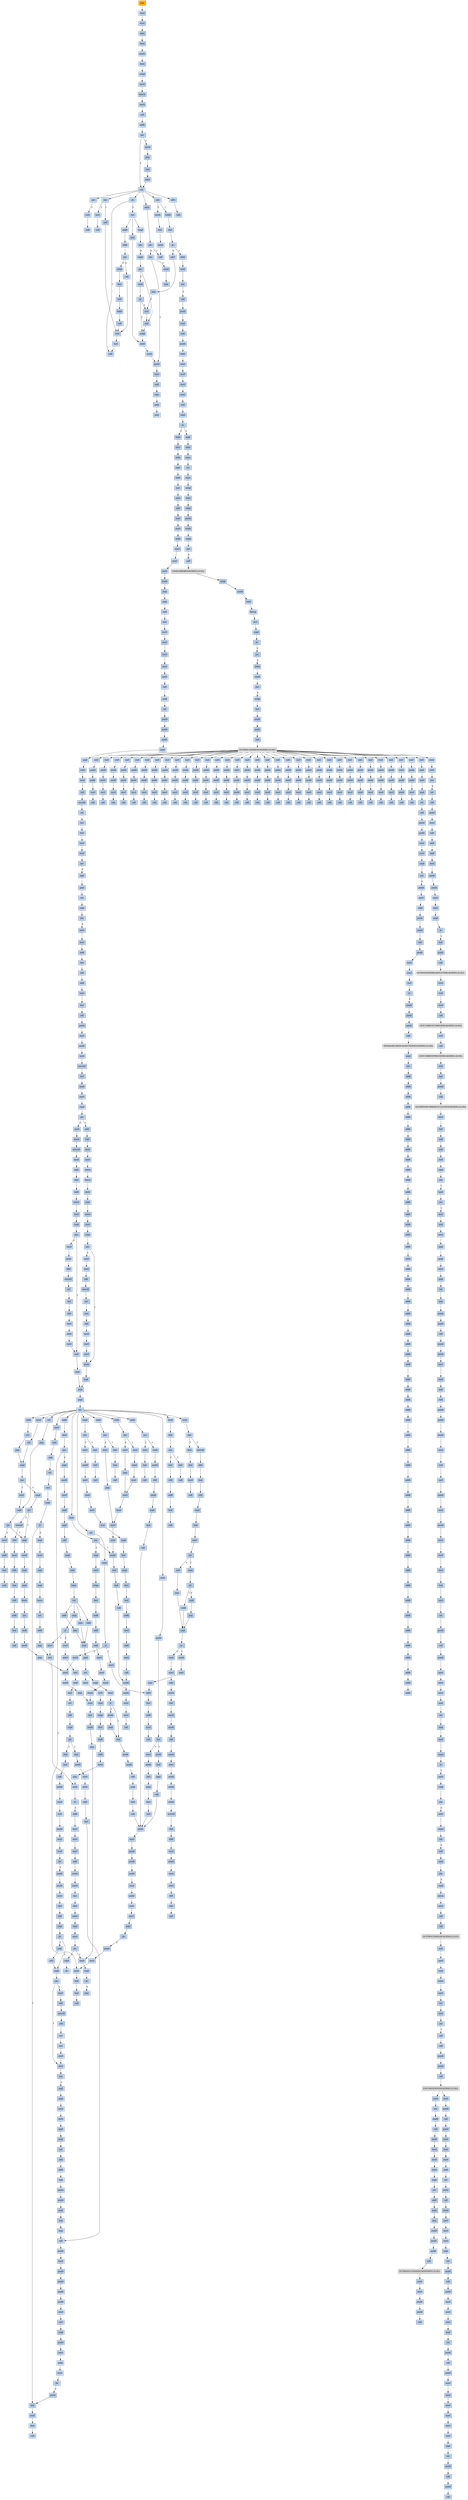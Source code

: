strict digraph G {
	graph [bgcolor=transparent,
		name=G
	];
	node [color=lightsteelblue,
		fillcolor=lightsteelblue,
		shape=rectangle,
		style=filled
	];
	a0x00430dc0jmp_0x00400154	[color=lightgrey,
		fillcolor=orange,
		label=jmp];
	a0x00400154movl_0x42501cUINT32_esi	[label=movl];
	a0x00430dc0jmp_0x00400154 -> a0x00400154movl_0x42501cUINT32_esi	[color="#000000"];
	a0x00400159movl_esi_ebx	[label=movl];
	a0x00400154movl_0x42501cUINT32_esi -> a0x00400159movl_esi_ebx	[color="#000000"];
	a0x0040015blodsl_ds_esi__eax	[label=lodsl];
	a0x00400159movl_esi_ebx -> a0x0040015blodsl_ds_esi__eax	[color="#000000"];
	a0x0040015clodsl_ds_esi__eax	[label=lodsl];
	a0x0040015blodsl_ds_esi__eax -> a0x0040015clodsl_ds_esi__eax	[color="#000000"];
	a0x0040015dpushl_eax	[label=pushl];
	a0x0040015clodsl_ds_esi__eax -> a0x0040015dpushl_eax	[color="#000000"];
	a0x0040015elodsl_ds_esi__eax	[label=lodsl];
	a0x0040015dpushl_eax -> a0x0040015elodsl_ds_esi__eax	[color="#000000"];
	a0x0040015fxchgl_eax_edi	[label=xchgl];
	a0x0040015elodsl_ds_esi__eax -> a0x0040015fxchgl_eax_edi	[color="#000000"];
	a0x00400160movb_0xffffff80UINT8_dl	[label=movb];
	a0x0040015fxchgl_eax_edi -> a0x00400160movb_0xffffff80UINT8_dl	[color="#000000"];
	a0x00400162movsb_ds_esi__es_edi_	[label=movsb];
	a0x00400160movb_0xffffff80UINT8_dl -> a0x00400162movsb_ds_esi__es_edi_	[color="#000000"];
	a0x00400163movb_0xffffff80UINT8_dh	[label=movb];
	a0x00400162movsb_ds_esi__es_edi_ -> a0x00400163movb_0xffffff80UINT8_dh	[color="#000000"];
	a0x00400165call_ebx_	[label=call];
	a0x00400163movb_0xffffff80UINT8_dh -> a0x00400165call_ebx_	[color="#000000"];
	a0x0040012caddb_dl_dl	[label=addb];
	a0x00400165call_ebx_ -> a0x0040012caddb_dl_dl	[color="#000000"];
	a0x0040012ejne_0x40010b	[label=jne];
	a0x0040012caddb_dl_dl -> a0x0040012ejne_0x40010b	[color="#000000"];
	a0x00400130movb_esi__dl	[label=movb];
	a0x0040012ejne_0x40010b -> a0x00400130movb_esi__dl	[color="#000000",
		label=F];
	a0x0040010bret	[label=ret];
	a0x0040012ejne_0x40010b -> a0x0040010bret	[color="#000000",
		label=T];
	a0x00400132jmp_0x400108	[label=jmp];
	a0x00400130movb_esi__dl -> a0x00400132jmp_0x400108	[color="#000000"];
	a0x00400108incl_esi	[label=incl];
	a0x00400132jmp_0x400108 -> a0x00400108incl_esi	[color="#000000"];
	a0x00400109adcb_dl_dl	[label=adcb];
	a0x00400108incl_esi -> a0x00400109adcb_dl_dl	[color="#000000"];
	a0x00400109adcb_dl_dl -> a0x0040010bret	[color="#000000"];
	a0x00400167jae_0x400162	[label=jae];
	a0x0040010bret -> a0x00400167jae_0x400162	[color="#000000"];
	a0x0040016djae_0x400185	[label=jae];
	a0x0040010bret -> a0x0040016djae_0x400185	[color="#000000"];
	a0x00400173jae_0x400196	[label=jae];
	a0x0040010bret -> a0x00400173jae_0x400196	[color="#000000"];
	a0x0040017cadcb_al_al	[label=adcb];
	a0x0040010bret -> a0x0040017cadcb_al_al	[color="#000000"];
	a0x00425005adcl_ecx_ecx	[label=adcl];
	a0x0040010bret -> a0x00425005adcl_ecx_ecx	[color="#000000"];
	a0x00425009jb_0x00425003	[label=jb];
	a0x0040010bret -> a0x00425009jb_0x00425003	[color="#000000"];
	a0x00400169xorl_ecx_ecx	[label=xorl];
	a0x00400167jae_0x400162 -> a0x00400169xorl_ecx_ecx	[color="#000000",
		label=F];
	a0x0040016bcall_ebx_	[label=call];
	a0x00400169xorl_ecx_ecx -> a0x0040016bcall_ebx_	[color="#000000"];
	a0x0040016fxorl_eax_eax	[label=xorl];
	a0x0040016djae_0x400185 -> a0x0040016fxorl_eax_eax	[color="#000000",
		label=F];
	a0x00400185call_0x425000	[label=call];
	a0x0040016djae_0x400185 -> a0x00400185call_0x425000	[color="#000000",
		label=T];
	a0x00400171call_ebx_	[label=call];
	a0x0040016fxorl_eax_eax -> a0x00400171call_ebx_	[color="#000000"];
	a0x00400175movb_0xffffff80UINT8_dh	[label=movb];
	a0x00400173jae_0x400196 -> a0x00400175movb_0xffffff80UINT8_dh	[color="#000000",
		label=F];
	a0x00400196lodsb_ds_esi__al	[label=lodsb];
	a0x00400173jae_0x400196 -> a0x00400196lodsb_ds_esi__al	[color="#000000",
		label=T];
	a0x00400177incl_ecx	[label=incl];
	a0x00400175movb_0xffffff80UINT8_dh -> a0x00400177incl_ecx	[color="#000000"];
	a0x00400178movb_0x10UINT8_al	[label=movb];
	a0x00400177incl_ecx -> a0x00400178movb_0x10UINT8_al	[color="#000000"];
	a0x0040017acall_ebx_	[label=call];
	a0x00400178movb_0x10UINT8_al -> a0x0040017acall_ebx_	[color="#000000"];
	a0x0040017ejae_0x40017a	[label=jae];
	a0x0040017cadcb_al_al -> a0x0040017ejae_0x40017a	[color="#000000"];
	a0x0040017ejae_0x40017a -> a0x0040017acall_ebx_	[color="#000000",
		label=T];
	a0x00400180jne_0x4001c0	[label=jne];
	a0x0040017ejae_0x40017a -> a0x00400180jne_0x4001c0	[color="#000000",
		label=F];
	a0x00400182stosb_al_es_edi_	[label=stosb];
	a0x00400180jne_0x4001c0 -> a0x00400182stosb_al_es_edi_	[color="#000000",
		label=F];
	a0x004001c0pushl_esi	[label=pushl];
	a0x00400180jne_0x4001c0 -> a0x004001c0pushl_esi	[color="#000000",
		label=T];
	a0x00400183jmp_0x400165	[label=jmp];
	a0x00400182stosb_al_es_edi_ -> a0x00400183jmp_0x400165	[color="#000000"];
	a0x004001c1movl_edi_esi	[label=movl];
	a0x004001c0pushl_esi -> a0x004001c1movl_edi_esi	[color="#000000"];
	a0x004001c3subl_eax_esi	[label=subl];
	a0x004001c1movl_edi_esi -> a0x004001c3subl_eax_esi	[color="#000000"];
	a0x004001c5repz_movsb_ds_esi__es_edi_	[label=repz];
	a0x004001c3subl_eax_esi -> a0x004001c5repz_movsb_ds_esi__es_edi_	[color="#000000"];
	a0x004001c7popl_esi	[label=popl];
	a0x004001c5repz_movsb_ds_esi__es_edi_ -> a0x004001c7popl_esi	[color="#000000"];
	a0x004001c8jmp_0x400165	[label=jmp];
	a0x004001c7popl_esi -> a0x004001c8jmp_0x400165	[color="#000000"];
	a0x00400197shrl_eax	[label=shrl];
	a0x00400196lodsb_ds_esi__al -> a0x00400197shrl_eax	[color="#000000"];
	a0x00400199je_0x4001ca	[label=je];
	a0x00400197shrl_eax -> a0x00400199je_0x4001ca	[color="#000000"];
	a0x0040019badcl_ecx_ecx	[label=adcl];
	a0x00400199je_0x4001ca -> a0x0040019badcl_ecx_ecx	[color="#000000",
		label=F];
	a0x004001calodsl_ds_esi__eax	[label=lodsl];
	a0x00400199je_0x4001ca -> a0x004001calodsl_ds_esi__eax	[color="#000000",
		label=T];
	a0x0040019djmp_0x4001b9	[label=jmp];
	a0x0040019badcl_ecx_ecx -> a0x0040019djmp_0x4001b9	[color="#000000"];
	a0x004001b9incl_ecx	[label=incl];
	a0x0040019djmp_0x4001b9 -> a0x004001b9incl_ecx	[color="#000000"];
	a0x004001baincl_ecx	[label=incl];
	a0x004001b9incl_ecx -> a0x004001baincl_ecx	[color="#000000"];
	a0x004001bbxchgl_eax_ebp	[label=xchgl];
	a0x004001baincl_ecx -> a0x004001bbxchgl_eax_ebp	[color="#000000"];
	a0x004001bcmovl_ebp_eax	[label=movl];
	a0x004001bbxchgl_eax_ebp -> a0x004001bcmovl_ebp_eax	[color="#000000"];
	a0x004001bemovb_0x0UINT8_dh	[label=movb];
	a0x004001bcmovl_ebp_eax -> a0x004001bemovb_0x0UINT8_dh	[color="#000000"];
	a0x004001bemovb_0x0UINT8_dh -> a0x004001c0pushl_esi	[color="#000000"];
	a0x00425000xorl_ecx_ecx	[label=xorl];
	a0x00400185call_0x425000 -> a0x00425000xorl_ecx_ecx	[color="#000000"];
	a0x00425002incl_ecx	[label=incl];
	a0x00425000xorl_ecx_ecx -> a0x00425002incl_ecx	[color="#000000"];
	a0x00425003call_ebx_	[label=call];
	a0x00425002incl_ecx -> a0x00425003call_ebx_	[color="#000000"];
	a0x00425007call_ebx_	[label=call];
	a0x00425005adcl_ecx_ecx -> a0x00425007call_ebx_	[color="#000000"];
	a0x00425009jb_0x00425003 -> a0x00425003call_ebx_	[color="#000000",
		label=T];
	a0x0042500bret	[label=ret];
	a0x00425009jb_0x00425003 -> a0x0042500bret	[color="#000000",
		label=F];
	a0x0040018aaddb_dh_dh	[label=addb];
	a0x0042500bret -> a0x0040018aaddb_dh_dh	[color="#000000"];
	a0x00400194jmp_0x4001bc	[label=jmp];
	a0x0042500bret -> a0x00400194jmp_0x4001bc	[color="#000000"];
	a0x004001a8cmpl_0x7d00UINT32_eax	[label=cmpl];
	a0x0042500bret -> a0x004001a8cmpl_0x7d00UINT32_eax	[color="#000000"];
	a0x0040018csbbl_0x1UINT8_ecx	[label=sbbl];
	a0x0040018aaddb_dh_dh -> a0x0040018csbbl_0x1UINT8_ecx	[color="#000000"];
	a0x0040018fjne_0x40019f	[label=jne];
	a0x0040018csbbl_0x1UINT8_ecx -> a0x0040018fjne_0x40019f	[color="#000000"];
	a0x00400191call__4ebx_	[label=call];
	a0x0040018fjne_0x40019f -> a0x00400191call__4ebx_	[color="#000000",
		label=F];
	a0x0040019fxchgl_eax_ecx	[label=xchgl];
	a0x0040018fjne_0x40019f -> a0x0040019fxchgl_eax_ecx	[color="#000000",
		label=T];
	a0x00400191call__4ebx_ -> a0x00425000xorl_ecx_ecx	[color="#000000"];
	a0x00400194jmp_0x4001bc -> a0x004001bcmovl_ebp_eax	[color="#000000"];
	a0x004001a0decl_eax	[label=decl];
	a0x0040019fxchgl_eax_ecx -> a0x004001a0decl_eax	[color="#000000"];
	a0x004001a1shll_0x8UINT8_eax	[label=shll];
	a0x004001a0decl_eax -> a0x004001a1shll_0x8UINT8_eax	[color="#000000"];
	a0x004001a4lodsb_ds_esi__al	[label=lodsb];
	a0x004001a1shll_0x8UINT8_eax -> a0x004001a4lodsb_ds_esi__al	[color="#000000"];
	a0x004001a5call__4ebx_	[label=call];
	a0x004001a4lodsb_ds_esi__al -> a0x004001a5call__4ebx_	[color="#000000"];
	a0x004001a5call__4ebx_ -> a0x00425000xorl_ecx_ecx	[color="#000000"];
	a0x004001adjae_0x4001b9	[label=jae];
	a0x004001a8cmpl_0x7d00UINT32_eax -> a0x004001adjae_0x4001b9	[color="#000000"];
	a0x004001afcmpb_0x5UINT8_ah	[label=cmpb];
	a0x004001adjae_0x4001b9 -> a0x004001afcmpb_0x5UINT8_ah	[color="#000000",
		label=F];
	a0x004001b2jae_0x4001ba	[label=jae];
	a0x004001afcmpb_0x5UINT8_ah -> a0x004001b2jae_0x4001ba	[color="#000000"];
	a0x004001b2jae_0x4001ba -> a0x004001baincl_ecx	[color="#000000",
		label=T];
	a0x004001b4cmpl_0x7fUINT8_eax	[label=cmpl];
	a0x004001b2jae_0x4001ba -> a0x004001b4cmpl_0x7fUINT8_eax	[color="#000000",
		label=F];
	a0x004001b7ja_0x4001bb	[label=ja];
	a0x004001b4cmpl_0x7fUINT8_eax -> a0x004001b7ja_0x4001bb	[color="#000000"];
	a0x004001b7ja_0x4001bb -> a0x004001b9incl_ecx	[color="#000000",
		label=F];
	a0x004001b7ja_0x4001bb -> a0x004001bbxchgl_eax_ebp	[color="#000000",
		label=T];
	a0x004001cbtestl_eax_eax	[label=testl];
	a0x004001calodsl_ds_esi__eax -> a0x004001cbtestl_eax_eax	[color="#000000"];
	a0x004001cdjne_0x40015f	[label=jne];
	a0x004001cbtestl_eax_eax -> a0x004001cdjne_0x40015f	[color="#000000"];
	a0x004001cfcall_0x43103c	[label=call];
	a0x004001cdjne_0x40015f -> a0x004001cfcall_0x43103c	[color="#000000",
		label=F];
	a0x0043103cpushl_ebp	[label=pushl];
	a0x004001cfcall_0x43103c -> a0x0043103cpushl_ebp	[color="#000000"];
	a0x0043103dmovl_esp_ebp	[label=movl];
	a0x0043103cpushl_ebp -> a0x0043103dmovl_esp_ebp	[color="#000000"];
	a0x0043103fsubl_0x40UINT8_esp	[label=subl];
	a0x0043103dmovl_esp_ebp -> a0x0043103fsubl_0x40UINT8_esp	[color="#000000"];
	a0x00431042pushl_ebx	[label=pushl];
	a0x0043103fsubl_0x40UINT8_esp -> a0x00431042pushl_ebx	[color="#000000"];
	a0x00431043lodsl_ds_esi__eax	[label=lodsl];
	a0x00431042pushl_ebx -> a0x00431043lodsl_ds_esi__eax	[color="#000000"];
	a0x00431044movl_eax__40ebp_	[label=movl];
	a0x00431043lodsl_ds_esi__eax -> a0x00431044movl_eax__40ebp_	[color="#000000"];
	a0x00431047movl_esi__28ebp_	[label=movl];
	a0x00431044movl_eax__40ebp_ -> a0x00431047movl_esi__28ebp_	[color="#000000"];
	a0x0043104amovl__40ebp__ebx	[label=movl];
	a0x00431047movl_esi__28ebp_ -> a0x0043104amovl__40ebp__ebx	[color="#000000"];
	a0x0043104dmovl__28ebp__esi	[label=movl];
	a0x0043104amovl__40ebp__ebx -> a0x0043104dmovl__28ebp__esi	[color="#000000"];
	a0x00431050xorl_eax_eax	[label=xorl];
	a0x0043104dmovl__28ebp__esi -> a0x00431050xorl_eax_eax	[color="#000000"];
	a0x00431052cmpl_eax_esi_	[label=cmpl];
	a0x00431050xorl_eax_eax -> a0x00431052cmpl_eax_esi_	[color="#000000"];
	a0x00431054je_0x43130c	[label=je];
	a0x00431052cmpl_eax_esi_ -> a0x00431054je_0x43130c	[color="#000000"];
	a0x0043105alodsl_ds_esi__eax	[label=lodsl];
	a0x00431054je_0x43130c -> a0x0043105alodsl_ds_esi__eax	[color="#000000",
		label=F];
	a0x0043130cpopl_ebx	[label=popl];
	a0x00431054je_0x43130c -> a0x0043130cpopl_ebx	[color="#000000",
		label=T];
	a0x0043105bmovl_eax__40ebp_	[label=movl];
	a0x0043105alodsl_ds_esi__eax -> a0x0043105bmovl_eax__40ebp_	[color="#000000"];
	a0x0043105elodsl_ds_esi__eax	[label=lodsl];
	a0x0043105bmovl_eax__40ebp_ -> a0x0043105elodsl_ds_esi__eax	[color="#000000"];
	a0x0043105fmovl_eax__24ebp_	[label=movl];
	a0x0043105elodsl_ds_esi__eax -> a0x0043105fmovl_eax__24ebp_	[color="#000000"];
	a0x00431062lodsl_ds_esi__eax	[label=lodsl];
	a0x0043105fmovl_eax__24ebp_ -> a0x00431062lodsl_ds_esi__eax	[color="#000000"];
	a0x00431063incl_esi	[label=incl];
	a0x00431062lodsl_ds_esi__eax -> a0x00431063incl_esi	[color="#000000"];
	a0x00431064movl_esi__44ebp_	[label=movl];
	a0x00431063incl_esi -> a0x00431064movl_esi__44ebp_	[color="#000000"];
	a0x00431067addl_eax_esi	[label=addl];
	a0x00431064movl_esi__44ebp_ -> a0x00431067addl_eax_esi	[color="#000000"];
	a0x00431069movl_esi__28ebp_	[label=movl];
	a0x00431067addl_eax_esi -> a0x00431069movl_esi__28ebp_	[color="#000000"];
	a0x0043106cmovl__44ebp__edx	[label=movl];
	a0x00431069movl_esi__28ebp_ -> a0x0043106cmovl__44ebp__edx	[color="#000000"];
	a0x0043106fandb_0x0UINT8__1ebp_	[label=andb];
	a0x0043106cmovl__44ebp__edx -> a0x0043106fandb_0x0UINT8__1ebp_	[color="#000000"];
	a0x00431073movl_0x1b9bUINT32_ecx	[label=movl];
	a0x0043106fandb_0x0UINT8__1ebp_ -> a0x00431073movl_0x1b9bUINT32_ecx	[color="#000000"];
	a0x00431078movl_0x4000400UINT32_eax	[label=movl];
	a0x00431073movl_0x1b9bUINT32_ecx -> a0x00431078movl_0x4000400UINT32_eax	[color="#000000"];
	a0x0043107dmovl_ebx_edi	[label=movl];
	a0x00431078movl_0x4000400UINT32_eax -> a0x0043107dmovl_ebx_edi	[color="#000000"];
	a0x0043107fpushl_0x1UINT8	[label=pushl];
	a0x0043107dmovl_ebx_edi -> a0x0043107fpushl_0x1UINT8	[color="#000000"];
	a0x00431081repz_stosl_eax_es_edi_	[label=repz];
	a0x0043107fpushl_0x1UINT8 -> a0x00431081repz_stosl_eax_es_edi_	[color="#000000"];
	a0x00431083popl_edi	[label=popl];
	a0x00431081repz_stosl_eax_es_edi_ -> a0x00431083popl_edi	[color="#000000"];
	a0x00431084xorl_esi_esi	[label=xorl];
	a0x00431083popl_edi -> a0x00431084xorl_esi_esi	[color="#000000"];
	a0x00431086leal__64ebp__ecx	[label=leal];
	a0x00431084xorl_esi_esi -> a0x00431086leal__64ebp__ecx	[color="#000000"];
	a0x00431089movl_edi__20ebp_	[label=movl];
	a0x00431086leal__64ebp__ecx -> a0x00431089movl_edi__20ebp_	[color="#000000"];
	a0x0043108cmovl_edi__16ebp_	[label=movl];
	a0x00431089movl_edi__20ebp_ -> a0x0043108cmovl_edi__16ebp_	[color="#000000"];
	a0x0043108fmovl_edi__36ebp_	[label=movl];
	a0x0043108cmovl_edi__16ebp_ -> a0x0043108fmovl_edi__36ebp_	[color="#000000"];
	a0x00431092movl_esi__8ebp_	[label=movl];
	a0x0043108fmovl_edi__36ebp_ -> a0x00431092movl_esi__8ebp_	[color="#000000"];
	a0x00431095movl_esi__32ebp_	[label=movl];
	a0x00431092movl_esi__8ebp_ -> a0x00431095movl_esi__32ebp_	[color="#000000"];
	a0x00431098call_0x430dd9	[label=call];
	a0x00431095movl_esi__32ebp_ -> a0x00431098call_0x430dd9	[color="#000000"];
	a0x00430dd9andl_0x0UINT8_0x8ecx_	[label=andl];
	a0x00431098call_0x430dd9 -> a0x00430dd9andl_0x0UINT8_0x8ecx_	[color="#000000"];
	a0x00430dddorl_0xffffffffUINT8_0x4ecx_	[label=orl];
	a0x00430dd9andl_0x0UINT8_0x8ecx_ -> a0x00430dddorl_0xffffffffUINT8_0x4ecx_	[color="#000000"];
	a0x00430de1pushl_esi	[label=pushl];
	a0x00430dddorl_0xffffffffUINT8_0x4ecx_ -> a0x00430de1pushl_esi	[color="#000000"];
	a0x00430de2pushl_edi	[label=pushl];
	a0x00430de1pushl_esi -> a0x00430de2pushl_edi	[color="#000000"];
	a0x00430de3pushl_0x5UINT8	[label=pushl];
	a0x00430de2pushl_edi -> a0x00430de3pushl_0x5UINT8	[color="#000000"];
	a0x00430de5movl_edx_ecx_	[label=movl];
	a0x00430de3pushl_0x5UINT8 -> a0x00430de5movl_edx_ecx_	[color="#000000"];
	a0x00430de7popl_edx	[label=popl];
	a0x00430de5movl_edx_ecx_ -> a0x00430de7popl_edx	[color="#000000"];
	a0x00430de8movl_ecx__eax	[label=movl];
	a0x00430de7popl_edx -> a0x00430de8movl_ecx__eax	[color="#000000"];
	a0x00430deamovl_0x8ecx__esi	[label=movl];
	a0x00430de8movl_ecx__eax -> a0x00430deamovl_0x8ecx__esi	[color="#000000"];
	a0x00430dedshll_0x8UINT8_esi	[label=shll];
	a0x00430deamovl_0x8ecx__esi -> a0x00430dedshll_0x8UINT8_esi	[color="#000000"];
	a0x00430df0movzbl_eax__edi	[label=movzbl];
	a0x00430dedshll_0x8UINT8_esi -> a0x00430df0movzbl_eax__edi	[color="#000000"];
	a0x00430df3orl_edi_esi	[label=orl];
	a0x00430df0movzbl_eax__edi -> a0x00430df3orl_edi_esi	[color="#000000"];
	a0x00430df5incl_eax	[label=incl];
	a0x00430df3orl_edi_esi -> a0x00430df5incl_eax	[color="#000000"];
	a0x00430df6decl_edx	[label=decl];
	a0x00430df5incl_eax -> a0x00430df6decl_edx	[color="#000000"];
	a0x00430df7movl_esi_0x8ecx_	[label=movl];
	a0x00430df6decl_edx -> a0x00430df7movl_esi_0x8ecx_	[color="#000000"];
	a0x00430dfamovl_eax_ecx_	[label=movl];
	a0x00430df7movl_esi_0x8ecx_ -> a0x00430dfamovl_eax_ecx_	[color="#000000"];
	a0x00430dfcjne_0x430de8	[label=jne];
	a0x00430dfamovl_eax_ecx_ -> a0x00430dfcjne_0x430de8	[color="#000000"];
	a0x00430dfepopl_edi	[label=popl];
	a0x00430dfcjne_0x430de8 -> a0x00430dfepopl_edi	[color="#000000",
		label=F];
	a0x00430dffpopl_esi	[label=popl];
	a0x00430dfepopl_edi -> a0x00430dffpopl_esi	[color="#000000"];
	a0x00430e00ret	[label=ret];
	a0x00430dffpopl_esi -> a0x00430e00ret	[color="#000000"];
	a0x0043109dcmpl_esi__40ebp_	[label=cmpl];
	a0x00430e00ret -> a0x0043109dcmpl_esi__40ebp_	[color="#000000"];
	a0x004310a0jbe_0x43104d	[label=jbe];
	a0x0043109dcmpl_esi__40ebp_ -> a0x004310a0jbe_0x43104d	[color="#000000"];
	a0x004310a2movl__8ebp__eax	[label=movl];
	a0x004310a0jbe_0x43104d -> a0x004310a2movl__8ebp__eax	[color="#000000",
		label=F];
	a0x004310a5movl_esi_ecx	[label=movl];
	a0x004310a2movl__8ebp__eax -> a0x004310a5movl_esi_ecx	[color="#000000"];
	a0x004310a7andl_0x3UINT8_eax	[label=andl];
	a0x004310a5movl_esi_ecx -> a0x004310a7andl_0x3UINT8_eax	[color="#000000"];
	a0x004310aaleal__64ebp__edx	[label=leal];
	a0x004310a7andl_0x3UINT8_eax -> a0x004310aaleal__64ebp__edx	[color="#000000"];
	a0x004310adshll_0x4UINT8_ecx	[label=shll];
	a0x004310aaleal__64ebp__edx -> a0x004310adshll_0x4UINT8_ecx	[color="#000000"];
	a0x004310b0addl_eax_ecx	[label=addl];
	a0x004310adshll_0x4UINT8_ecx -> a0x004310b0addl_eax_ecx	[color="#000000"];
	a0x004310b2movl_eax__12ebp_	[label=movl];
	a0x004310b0addl_eax_ecx -> a0x004310b2movl_eax__12ebp_	[color="#000000"];
	a0x004310b5leal_ebxecx2__ecx	[label=leal];
	a0x004310b2movl_eax__12ebp_ -> a0x004310b5leal_ebxecx2__ecx	[color="#000000"];
	a0x004310b8call_0x430e45	[label=call];
	a0x004310b5leal_ebxecx2__ecx -> a0x004310b8call_0x430e45	[color="#000000"];
	a0x00430e45pushl_esi	[label=pushl];
	a0x004310b8call_0x430e45 -> a0x00430e45pushl_esi	[color="#000000"];
	a0x00430e46movl_0x4edx__esi	[label=movl];
	a0x00430e45pushl_esi -> a0x00430e46movl_0x4edx__esi	[color="#000000"];
	a0x00430e49pushl_edi	[label=pushl];
	a0x00430e46movl_0x4edx__esi -> a0x00430e49pushl_edi	[color="#000000"];
	a0x00430e4amovl_esi_eax	[label=movl];
	a0x00430e49pushl_edi -> a0x00430e4amovl_esi_eax	[color="#000000"];
	a0x00430e4cmovzwl_ecx__edi	[label=movzwl];
	a0x00430e4amovl_esi_eax -> a0x00430e4cmovzwl_ecx__edi	[color="#000000"];
	a0x00430e4fshrl_0xbUINT8_eax	[label=shrl];
	a0x00430e4cmovzwl_ecx__edi -> a0x00430e4fshrl_0xbUINT8_eax	[color="#000000"];
	a0x00430e52imull_edi_eax	[label=imull];
	a0x00430e4fshrl_0xbUINT8_eax -> a0x00430e52imull_edi_eax	[color="#000000"];
	a0x00430e55movl_0x8edx__edi	[label=movl];
	a0x00430e52imull_edi_eax -> a0x00430e55movl_0x8edx__edi	[color="#000000"];
	a0x00430e58cmpl_eax_edi	[label=cmpl];
	a0x00430e55movl_0x8edx__edi -> a0x00430e58cmpl_eax_edi	[color="#000000"];
	a0x00430e5ajae_0x430e9b	[label=jae];
	a0x00430e58cmpl_eax_edi -> a0x00430e5ajae_0x430e9b	[color="#000000"];
	a0x00430e5cmovl_eax_0x4edx_	[label=movl];
	a0x00430e5ajae_0x430e9b -> a0x00430e5cmovl_eax_0x4edx_	[color="#000000",
		label=F];
	a0x00430e9bsubl_eax_esi	[label=subl];
	a0x00430e5ajae_0x430e9b -> a0x00430e9bsubl_eax_esi	[color="#000000",
		label=T];
	a0x00430e5fmovw_ecx__ax	[label=movw];
	a0x00430e5cmovl_eax_0x4edx_ -> a0x00430e5fmovw_ecx__ax	[color="#000000"];
	a0x00430e62movzwl_ax_esi	[label=movzwl];
	a0x00430e5fmovw_ecx__ax -> a0x00430e62movzwl_ax_esi	[color="#000000"];
	a0x00430e65movl_0x800UINT32_edi	[label=movl];
	a0x00430e62movzwl_ax_esi -> a0x00430e65movl_0x800UINT32_edi	[color="#000000"];
	a0x00430e6asubl_esi_edi	[label=subl];
	a0x00430e65movl_0x800UINT32_edi -> a0x00430e6asubl_esi_edi	[color="#000000"];
	a0x00430e6csarl_0x5UINT8_edi	[label=sarl];
	a0x00430e6asubl_esi_edi -> a0x00430e6csarl_0x5UINT8_edi	[color="#000000"];
	a0x00430e6faddl_eax_edi	[label=addl];
	a0x00430e6csarl_0x5UINT8_edi -> a0x00430e6faddl_eax_edi	[color="#000000"];
	a0x00430e71movw_di_ecx_	[label=movw];
	a0x00430e6faddl_eax_edi -> a0x00430e71movw_di_ecx_	[color="#000000"];
	a0x00430e74movl_0x4edx__eax	[label=movl];
	a0x00430e71movw_di_ecx_ -> a0x00430e74movl_0x4edx__eax	[color="#000000"];
	a0x00430e77cmpl_0x1000000UINT32_eax	[label=cmpl];
	a0x00430e74movl_0x4edx__eax -> a0x00430e77cmpl_0x1000000UINT32_eax	[color="#000000"];
	a0x00430e7cjae_0x430e97	[label=jae];
	a0x00430e77cmpl_0x1000000UINT32_eax -> a0x00430e7cjae_0x430e97	[color="#000000"];
	a0x00430e97xorl_eax_eax	[label=xorl];
	a0x00430e7cjae_0x430e97 -> a0x00430e97xorl_eax_eax	[color="#000000",
		label=T];
	a0x00430e7emovl_edx__ecx	[label=movl];
	a0x00430e7cjae_0x430e97 -> a0x00430e7emovl_edx__ecx	[color="#000000",
		label=F];
	a0x00430e99jmp_0x430eda	[label=jmp];
	a0x00430e97xorl_eax_eax -> a0x00430e99jmp_0x430eda	[color="#000000"];
	a0x00430edapopl_edi	[label=popl];
	a0x00430e99jmp_0x430eda -> a0x00430edapopl_edi	[color="#000000"];
	a0x00430edbpopl_esi	[label=popl];
	a0x00430edapopl_edi -> a0x00430edbpopl_esi	[color="#000000"];
	a0x00430edcret	[label=ret];
	a0x00430edbpopl_esi -> a0x00430edcret	[color="#000000"];
	a0x004310bdtestl_eax_eax	[label=testl];
	a0x00430edcret -> a0x004310bdtestl_eax_eax	[color="#000000"];
	a0x00431131orl__52ebp__eax	[label=orl];
	a0x00430edcret -> a0x00431131orl__52ebp__eax	[color="#000000"];
	a0x0043115ccmpl_0x1UINT8_eax	[label=cmpl];
	a0x00430edcret -> a0x0043115ccmpl_0x1UINT8_eax	[color="#000000"];
	a0x00431174testl_eax_eax	[label=testl];
	a0x00430edcret -> a0x00431174testl_eax_eax	[color="#000000"];
	a0x0043118ctestl_eax_eax	[label=testl];
	a0x00430edcret -> a0x0043118ctestl_eax_eax	[color="#000000"];
	a0x00430fe2testl_eax_eax	[label=testl];
	a0x00430edcret -> a0x00430fe2testl_eax_eax	[color="#000000"];
	a0x00430f00addl_esi_eax	[label=addl];
	a0x00430edcret -> a0x00430f00addl_esi_eax	[color="#000000"];
	a0x00430f3fmovl_edi_ecx	[label=movl];
	a0x00430edcret -> a0x00430f3fmovl_edi_ecx	[color="#000000"];
	a0x00430f80movl_eax_ebx	[label=movl];
	a0x00430edcret -> a0x00430f80movl_eax_ebx	[color="#000000"];
	a0x00430faeaddl_ebx_ebx	[label=addl];
	a0x00430edcret -> a0x00430faeaddl_ebx_ebx	[color="#000000"];
	a0x00430fcaorl_eax_ebx	[label=orl];
	a0x00430edcret -> a0x00430fcaorl_eax_ebx	[color="#000000"];
	a0x004311c6testl_eax_eax	[label=testl];
	a0x00430edcret -> a0x004311c6testl_eax_eax	[color="#000000"];
	a0x004311detestl_eax_eax	[label=testl];
	a0x00430edcret -> a0x004311detestl_eax_eax	[color="#000000"];
	a0x00431006testl_eax_eax	[label=testl];
	a0x00430edcret -> a0x00431006testl_eax_eax	[color="#000000"];
	a0x004310bfjne_0x431146	[label=jne];
	a0x004310bdtestl_eax_eax -> a0x004310bfjne_0x431146	[color="#000000"];
	a0x004310c5movzbl__1ebp__eax	[label=movzbl];
	a0x004310bfjne_0x431146 -> a0x004310c5movzbl__1ebp__eax	[color="#000000",
		label=F];
	a0x00431146leal__64ebp__edx	[label=leal];
	a0x004310bfjne_0x431146 -> a0x00431146leal__64ebp__edx	[color="#000000",
		label=T];
	a0x004310c9shrl_0x4UINT8_eax	[label=shrl];
	a0x004310c5movzbl__1ebp__eax -> a0x004310c9shrl_0x4UINT8_eax	[color="#000000"];
	a0x004310ccleal_eaxeax2__eax	[label=leal];
	a0x004310c9shrl_0x4UINT8_eax -> a0x004310ccleal_eaxeax2__eax	[color="#000000"];
	a0x004310cfshll_0x9UINT8_eax	[label=shll];
	a0x004310ccleal_eaxeax2__eax -> a0x004310cfshll_0x9UINT8_eax	[color="#000000"];
	a0x004310d2cmpl_0x4UINT8_esi	[label=cmpl];
	a0x004310cfshll_0x9UINT8_eax -> a0x004310d2cmpl_0x4UINT8_esi	[color="#000000"];
	a0x004310d5leal_0xe6ceaxebx__ecx	[label=leal];
	a0x004310d2cmpl_0x4UINT8_esi -> a0x004310d5leal_0xe6ceaxebx__ecx	[color="#000000"];
	a0x004310dcmovl_ecx__12ebp_	[label=movl];
	a0x004310d5leal_0xe6ceaxebx__ecx -> a0x004310dcmovl_ecx__12ebp_	[color="#000000"];
	a0x004310dfjnl_0x4310e5	[label=jnl];
	a0x004310dcmovl_ecx__12ebp_ -> a0x004310dfjnl_0x4310e5	[color="#000000"];
	a0x004310e1xorl_esi_esi	[label=xorl];
	a0x004310dfjnl_0x4310e5 -> a0x004310e1xorl_esi_esi	[color="#000000",
		label=F];
	a0x004310e5cmpl_0xaUINT8_esi	[label=cmpl];
	a0x004310dfjnl_0x4310e5 -> a0x004310e5cmpl_0xaUINT8_esi	[color="#000000",
		label=T];
	a0x004310e3jmp_0x4310f2	[label=jmp];
	a0x004310e1xorl_esi_esi -> a0x004310e3jmp_0x4310f2	[color="#000000"];
	a0x004310f2cmpl_0x0UINT8__32ebp_	[label=cmpl];
	a0x004310e3jmp_0x4310f2 -> a0x004310f2cmpl_0x0UINT8__32ebp_	[color="#000000"];
	a0x004310f6je_0x43111a	[label=je];
	a0x004310f2cmpl_0x0UINT8__32ebp_ -> a0x004310f6je_0x43111a	[color="#000000"];
	a0x0043111apushl_0x1UINT8	[label=pushl];
	a0x004310f6je_0x43111a -> a0x0043111apushl_0x1UINT8	[color="#000000",
		label=T];
	a0x004310f8movl__8ebp__eax	[label=movl];
	a0x004310f6je_0x43111a -> a0x004310f8movl__8ebp__eax	[color="#000000",
		label=F];
	a0x0043111cpopl_eax	[label=popl];
	a0x0043111apushl_0x1UINT8 -> a0x0043111cpopl_eax	[color="#000000"];
	a0x0043111djmp_0x431122	[label=jmp];
	a0x0043111cpopl_eax -> a0x0043111djmp_0x431122	[color="#000000"];
	a0x00431122addl_eax_eax	[label=addl];
	a0x0043111djmp_0x431122 -> a0x00431122addl_eax_eax	[color="#000000"];
	a0x00431124leal__64ebp__edx	[label=leal];
	a0x00431122addl_eax_eax -> a0x00431124leal__64ebp__edx	[color="#000000"];
	a0x00431127addl_eax_ecx	[label=addl];
	a0x00431124leal__64ebp__edx -> a0x00431127addl_eax_ecx	[color="#000000"];
	a0x00431129movl_eax__52ebp_	[label=movl];
	a0x00431127addl_eax_ecx -> a0x00431129movl_eax__52ebp_	[color="#000000"];
	a0x0043112ccall_0x430e45	[label=call];
	a0x00431129movl_eax__52ebp_ -> a0x0043112ccall_0x430e45	[color="#000000"];
	a0x00431134cmpl_0x100UINT32_eax	[label=cmpl];
	a0x00431131orl__52ebp__eax -> a0x00431134cmpl_0x100UINT32_eax	[color="#000000"];
	a0x00431139jl_0x43111f	[label=jl];
	a0x00431134cmpl_0x100UINT32_eax -> a0x00431139jl_0x43111f	[color="#000000"];
	a0x0043111fmovl__12ebp__ecx	[label=movl];
	a0x00431139jl_0x43111f -> a0x0043111fmovl__12ebp__ecx	[color="#000000",
		label=T];
	a0x0043113bmovb_al__1ebp_	[label=movb];
	a0x00431139jl_0x43111f -> a0x0043113bmovb_al__1ebp_	[color="#000000",
		label=F];
	a0x0043111fmovl__12ebp__ecx -> a0x00431122addl_eax_eax	[color="#000000"];
	a0x00430e9dsubl_eax_edi	[label=subl];
	a0x00430e9bsubl_eax_esi -> a0x00430e9dsubl_eax_edi	[color="#000000"];
	a0x00430e9fmovl_esi_0x4edx_	[label=movl];
	a0x00430e9dsubl_eax_edi -> a0x00430e9fmovl_esi_0x4edx_	[color="#000000"];
	a0x00430ea2movl_edi_0x8edx_	[label=movl];
	a0x00430e9fmovl_esi_0x4edx_ -> a0x00430ea2movl_edi_0x8edx_	[color="#000000"];
	a0x00430ea5movw_ecx__ax	[label=movw];
	a0x00430ea2movl_edi_0x8edx_ -> a0x00430ea5movw_ecx__ax	[color="#000000"];
	a0x00430ea8movw_ax_si	[label=movw];
	a0x00430ea5movw_ecx__ax -> a0x00430ea8movw_ax_si	[color="#000000"];
	a0x00430eabshrw_0x5UINT8_si	[label=shrw];
	a0x00430ea8movw_ax_si -> a0x00430eabshrw_0x5UINT8_si	[color="#000000"];
	a0x00430eafsubl_esi_eax	[label=subl];
	a0x00430eabshrw_0x5UINT8_si -> a0x00430eafsubl_esi_eax	[color="#000000"];
	a0x00430eb1movw_ax_ecx_	[label=movw];
	a0x00430eafsubl_esi_eax -> a0x00430eb1movw_ax_ecx_	[color="#000000"];
	a0x00430eb4movl_0x4edx__eax	[label=movl];
	a0x00430eb1movw_ax_ecx_ -> a0x00430eb4movl_0x4edx__eax	[color="#000000"];
	a0x00430eb7cmpl_0x1000000UINT32_eax	[label=cmpl];
	a0x00430eb4movl_0x4edx__eax -> a0x00430eb7cmpl_0x1000000UINT32_eax	[color="#000000"];
	a0x00430ebcjae_0x430ed7	[label=jae];
	a0x00430eb7cmpl_0x1000000UINT32_eax -> a0x00430ebcjae_0x430ed7	[color="#000000"];
	a0x00430ed7pushl_0x1UINT8	[label=pushl];
	a0x00430ebcjae_0x430ed7 -> a0x00430ed7pushl_0x1UINT8	[color="#000000",
		label=T];
	a0x00430ebemovl_edx__ecx	[label=movl];
	a0x00430ebcjae_0x430ed7 -> a0x00430ebemovl_edx__ecx	[color="#000000",
		label=F];
	a0x00430ed9popl_eax	[label=popl];
	a0x00430ed7pushl_0x1UINT8 -> a0x00430ed9popl_eax	[color="#000000"];
	a0x00430ed9popl_eax -> a0x00430edapopl_edi	[color="#000000"];
	a0x00430ec0movl_0x8edx__esi	[label=movl];
	a0x00430ebemovl_edx__ecx -> a0x00430ec0movl_0x8edx__esi	[color="#000000"];
	a0x00430ec3shll_0x8UINT8_esi	[label=shll];
	a0x00430ec0movl_0x8edx__esi -> a0x00430ec3shll_0x8UINT8_esi	[color="#000000"];
	a0x00430ec6movzbl_ecx__edi	[label=movzbl];
	a0x00430ec3shll_0x8UINT8_esi -> a0x00430ec6movzbl_ecx__edi	[color="#000000"];
	a0x00430ec9orl_edi_esi	[label=orl];
	a0x00430ec6movzbl_ecx__edi -> a0x00430ec9orl_edi_esi	[color="#000000"];
	a0x00430ecbincl_ecx	[label=incl];
	a0x00430ec9orl_edi_esi -> a0x00430ecbincl_ecx	[color="#000000"];
	a0x00430eccshll_0x8UINT8_eax	[label=shll];
	a0x00430ecbincl_ecx -> a0x00430eccshll_0x8UINT8_eax	[color="#000000"];
	a0x00430ecfmovl_esi_0x8edx_	[label=movl];
	a0x00430eccshll_0x8UINT8_eax -> a0x00430ecfmovl_esi_0x8edx_	[color="#000000"];
	a0x00430ed2movl_ecx_edx_	[label=movl];
	a0x00430ecfmovl_esi_0x8edx_ -> a0x00430ed2movl_ecx_edx_	[color="#000000"];
	a0x00430ed4movl_eax_0x4edx_	[label=movl];
	a0x00430ed2movl_ecx_edx_ -> a0x00430ed4movl_eax_0x4edx_	[color="#000000"];
	a0x00430ed4movl_eax_0x4edx_ -> a0x00430ed7pushl_0x1UINT8	[color="#000000"];
	a0x0043113emovl__24ebp__eax	[label=movl];
	a0x0043113bmovb_al__1ebp_ -> a0x0043113emovl__24ebp__eax	[color="#000000"];
	a0x00431141movb__1ebp__cl	[label=movb];
	a0x0043113emovl__24ebp__eax -> a0x00431141movb__1ebp__cl	[color="#000000"];
	a0x00431144jmp_0x4311ac	[label=jmp];
	a0x00431141movb__1ebp__cl -> a0x00431144jmp_0x4311ac	[color="#000000"];
	a0x004311acmovl__8ebp__edx	[label=movl];
	a0x00431144jmp_0x4311ac -> a0x004311acmovl__8ebp__edx	[color="#000000"];
	a0x004311afincl__8ebp_	[label=incl];
	a0x004311acmovl__8ebp__edx -> a0x004311afincl__8ebp_	[color="#000000"];
	a0x004311b2movb_cl_edxeax_	[label=movb];
	a0x004311afincl__8ebp_ -> a0x004311b2movb_cl_edxeax_	[color="#000000"];
	a0x004311b5jmp_0x4312fb	[label=jmp];
	a0x004311b2movb_cl_edxeax_ -> a0x004311b5jmp_0x4312fb	[color="#000000"];
	a0x004312fbmovl__8ebp__eax	[label=movl];
	a0x004311b5jmp_0x4312fb -> a0x004312fbmovl__8ebp__eax	[color="#000000"];
	a0x004312fecmpl__40ebp__eax	[label=cmpl];
	a0x004312fbmovl__8ebp__eax -> a0x004312fecmpl__40ebp__eax	[color="#000000"];
	a0x00431301jb_0x4310a2	[label=jb];
	a0x004312fecmpl__40ebp__eax -> a0x00431301jb_0x4310a2	[color="#000000"];
	a0x00431307jmp_0x43104d	[label=jmp];
	a0x00431301jb_0x4310a2 -> a0x00431307jmp_0x43104d	[color="#000000",
		label=F];
	a0x00430e80movl_0x8edx__esi	[label=movl];
	a0x00430e7emovl_edx__ecx -> a0x00430e80movl_0x8edx__esi	[color="#000000"];
	a0x00430e83shll_0x8UINT8_esi	[label=shll];
	a0x00430e80movl_0x8edx__esi -> a0x00430e83shll_0x8UINT8_esi	[color="#000000"];
	a0x00430e86movzbl_ecx__edi	[label=movzbl];
	a0x00430e83shll_0x8UINT8_esi -> a0x00430e86movzbl_ecx__edi	[color="#000000"];
	a0x00430e89orl_edi_esi	[label=orl];
	a0x00430e86movzbl_ecx__edi -> a0x00430e89orl_edi_esi	[color="#000000"];
	a0x00430e8bincl_ecx	[label=incl];
	a0x00430e89orl_edi_esi -> a0x00430e8bincl_ecx	[color="#000000"];
	a0x00430e8cshll_0x8UINT8_eax	[label=shll];
	a0x00430e8bincl_ecx -> a0x00430e8cshll_0x8UINT8_eax	[color="#000000"];
	a0x00430e8fmovl_esi_0x8edx_	[label=movl];
	a0x00430e8cshll_0x8UINT8_eax -> a0x00430e8fmovl_esi_0x8edx_	[color="#000000"];
	a0x00430e92movl_ecx_edx_	[label=movl];
	a0x00430e8fmovl_esi_0x8edx_ -> a0x00430e92movl_ecx_edx_	[color="#000000"];
	a0x00430e94movl_eax_0x4edx_	[label=movl];
	a0x00430e92movl_ecx_edx_ -> a0x00430e94movl_eax_0x4edx_	[color="#000000"];
	a0x00430e94movl_eax_0x4edx_ -> a0x00430e97xorl_eax_eax	[color="#000000"];
	a0x00431149leal_0x180ebxesi2__ecx	[label=leal];
	a0x00431146leal__64ebp__edx -> a0x00431149leal_0x180ebxesi2__ecx	[color="#000000"];
	a0x00431150movl_0x1UINT32__32ebp_	[label=movl];
	a0x00431149leal_0x180ebxesi2__ecx -> a0x00431150movl_0x1UINT32__32ebp_	[color="#000000"];
	a0x00431157call_0x430e45	[label=call];
	a0x00431150movl_0x1UINT32__32ebp_ -> a0x00431157call_0x430e45	[color="#000000"];
	a0x0043115fjne_0x431224	[label=jne];
	a0x0043115ccmpl_0x1UINT8_eax -> a0x0043115fjne_0x431224	[color="#000000"];
	a0x00431165leal__64ebp__edx	[label=leal];
	a0x0043115fjne_0x431224 -> a0x00431165leal__64ebp__edx	[color="#000000",
		label=F];
	a0x00431224movl__16ebp__eax	[label=movl];
	a0x0043115fjne_0x431224 -> a0x00431224movl__16ebp__eax	[color="#000000",
		label=T];
	a0x00431168leal_0x198ebxesi2__ecx	[label=leal];
	a0x00431165leal__64ebp__edx -> a0x00431168leal_0x198ebxesi2__ecx	[color="#000000"];
	a0x0043116fcall_0x430e45	[label=call];
	a0x00431168leal_0x198ebxesi2__ecx -> a0x0043116fcall_0x430e45	[color="#000000"];
	a0x00431176leal__64ebp__edx	[label=leal];
	a0x00431174testl_eax_eax -> a0x00431176leal__64ebp__edx	[color="#000000"];
	a0x00431179jne_0x4311ba	[label=jne];
	a0x00431176leal__64ebp__edx -> a0x00431179jne_0x4311ba	[color="#000000"];
	a0x0043117bleal_0xfesi__eax	[label=leal];
	a0x00431179jne_0x4311ba -> a0x0043117bleal_0xfesi__eax	[color="#000000",
		label=F];
	a0x004311baleal_0x1b0ebxesi2__ecx	[label=leal];
	a0x00431179jne_0x4311ba -> a0x004311baleal_0x1b0ebxesi2__ecx	[color="#000000",
		label=T];
	a0x0043117eshll_0x4UINT8_eax	[label=shll];
	a0x0043117bleal_0xfesi__eax -> a0x0043117eshll_0x4UINT8_eax	[color="#000000"];
	a0x00431181addl__12ebp__eax	[label=addl];
	a0x0043117eshll_0x4UINT8_eax -> a0x00431181addl__12ebp__eax	[color="#000000"];
	a0x00431184leal_ebxeax2__ecx	[label=leal];
	a0x00431181addl__12ebp__eax -> a0x00431184leal_ebxeax2__ecx	[color="#000000"];
	a0x00431187call_0x430e45	[label=call];
	a0x00431184leal_ebxeax2__ecx -> a0x00431187call_0x430e45	[color="#000000"];
	a0x0043118ejne_0x4311fb	[label=jne];
	a0x0043118ctestl_eax_eax -> a0x0043118ejne_0x4311fb	[color="#000000"];
	a0x00431190cmpl_0x7UINT8_esi	[label=cmpl];
	a0x0043118ejne_0x4311fb -> a0x00431190cmpl_0x7UINT8_esi	[color="#000000",
		label=F];
	a0x004311fbpushl__12ebp_	[label=pushl];
	a0x0043118ejne_0x4311fb -> a0x004311fbpushl__12ebp_	[color="#000000",
		label=T];
	a0x00431193movl__8ebp__ecx	[label=movl];
	a0x00431190cmpl_0x7UINT8_esi -> a0x00431193movl__8ebp__ecx	[color="#000000"];
	a0x00431196setge_al	[label=setge];
	a0x00431193movl__8ebp__ecx -> a0x00431196setge_al	[color="#000000"];
	a0x00431199decl_eax	[label=decl];
	a0x00431196setge_al -> a0x00431199decl_eax	[color="#000000"];
	a0x0043119aandb_0xfffffffeUINT8_al	[label=andb];
	a0x00431199decl_eax -> a0x0043119aandb_0xfffffffeUINT8_al	[color="#000000"];
	a0x0043119caddl_0xbUINT8_eax	[label=addl];
	a0x0043119aandb_0xfffffffeUINT8_al -> a0x0043119caddl_0xbUINT8_eax	[color="#000000"];
	a0x0043119fsubl_edi_ecx	[label=subl];
	a0x0043119caddl_0xbUINT8_eax -> a0x0043119fsubl_edi_ecx	[color="#000000"];
	a0x004311a1movl_eax_esi	[label=movl];
	a0x0043119fsubl_edi_ecx -> a0x004311a1movl_eax_esi	[color="#000000"];
	a0x004311a3movl__24ebp__eax	[label=movl];
	a0x004311a1movl_eax_esi -> a0x004311a3movl__24ebp__eax	[color="#000000"];
	a0x004311a6movb_ecxeax__cl	[label=movb];
	a0x004311a3movl__24ebp__eax -> a0x004311a6movb_ecxeax__cl	[color="#000000"];
	a0x004311a9movb_cl__1ebp_	[label=movb];
	a0x004311a6movb_ecxeax__cl -> a0x004311a9movb_cl__1ebp_	[color="#000000"];
	a0x004311a9movb_cl__1ebp_ -> a0x004311acmovl__8ebp__edx	[color="#000000"];
	a0x00431227pushl__12ebp_	[label=pushl];
	a0x00431224movl__16ebp__eax -> a0x00431227pushl__12ebp_	[color="#000000"];
	a0x0043122amovl_eax__36ebp_	[label=movl];
	a0x00431227pushl__12ebp_ -> a0x0043122amovl_eax__36ebp_	[color="#000000"];
	a0x0043122dmovl__20ebp__eax	[label=movl];
	a0x0043122amovl_eax__36ebp_ -> a0x0043122dmovl__20ebp__eax	[color="#000000"];
	a0x00431230movl_eax__16ebp_	[label=movl];
	a0x0043122dmovl__20ebp__eax -> a0x00431230movl_eax__16ebp_	[color="#000000"];
	a0x00431233xorl_eax_eax	[label=xorl];
	a0x00431230movl_eax__16ebp_ -> a0x00431233xorl_eax_eax	[color="#000000"];
	a0x00431235cmpl_0x7UINT8_esi	[label=cmpl];
	a0x00431233xorl_eax_eax -> a0x00431235cmpl_0x7UINT8_esi	[color="#000000"];
	a0x00431238leal__64ebp__edx	[label=leal];
	a0x00431235cmpl_0x7UINT8_esi -> a0x00431238leal__64ebp__edx	[color="#000000"];
	a0x0043123bsetge_al	[label=setge];
	a0x00431238leal__64ebp__edx -> a0x0043123bsetge_al	[color="#000000"];
	a0x0043123edecl_eax	[label=decl];
	a0x0043123bsetge_al -> a0x0043123edecl_eax	[color="#000000"];
	a0x0043123fleal_0x664ebx__ecx	[label=leal];
	a0x0043123edecl_eax -> a0x0043123fleal_0x664ebx__ecx	[color="#000000"];
	a0x00431245andb_0xfffffffdUINT8_al	[label=andb];
	a0x0043123fleal_0x664ebx__ecx -> a0x00431245andb_0xfffffffdUINT8_al	[color="#000000"];
	a0x00431247movl_edi__20ebp_	[label=movl];
	a0x00431245andb_0xfffffffdUINT8_al -> a0x00431247movl_edi__20ebp_	[color="#000000"];
	a0x0043124aaddl_0xaUINT8_eax	[label=addl];
	a0x00431247movl_edi__20ebp_ -> a0x0043124aaddl_0xaUINT8_eax	[color="#000000"];
	a0x0043124dmovl_eax_esi	[label=movl];
	a0x0043124aaddl_0xaUINT8_eax -> a0x0043124dmovl_eax_esi	[color="#000000"];
	a0x0043124fcall_0x430fd7	[label=call];
	a0x0043124dmovl_eax_esi -> a0x0043124fcall_0x430fd7	[color="#000000"];
	a0x00430fd7pushl_esi	[label=pushl];
	a0x0043124fcall_0x430fd7 -> a0x00430fd7pushl_esi	[color="#000000"];
	a0x00430fd8pushl_edi	[label=pushl];
	a0x00430fd7pushl_esi -> a0x00430fd8pushl_edi	[color="#000000"];
	a0x00430fd9movl_edx_edi	[label=movl];
	a0x00430fd8pushl_edi -> a0x00430fd9movl_edx_edi	[color="#000000"];
	a0x00430fdbmovl_ecx_esi	[label=movl];
	a0x00430fd9movl_edx_edi -> a0x00430fdbmovl_ecx_esi	[color="#000000"];
	a0x00430fddcall_0x430e45	[label=call];
	a0x00430fdbmovl_ecx_esi -> a0x00430fddcall_0x430e45	[color="#000000"];
	a0x00430fe4jne_0x430ffc	[label=jne];
	a0x00430fe2testl_eax_eax -> a0x00430fe4jne_0x430ffc	[color="#000000"];
	a0x00430fe6movl_0xcesp__eax	[label=movl];
	a0x00430fe4jne_0x430ffc -> a0x00430fe6movl_0xcesp__eax	[color="#000000",
		label=F];
	a0x00430ffcmovl_edi_edx	[label=movl];
	a0x00430fe4jne_0x430ffc -> a0x00430ffcmovl_edi_edx	[color="#000000",
		label=T];
	a0x00430feapushl_edi	[label=pushl];
	a0x00430fe6movl_0xcesp__eax -> a0x00430feapushl_edi	[color="#000000"];
	a0x00430febshll_0x4UINT8_eax	[label=shll];
	a0x00430feapushl_edi -> a0x00430febshll_0x4UINT8_eax	[color="#000000"];
	a0x00430feepushl_0x3UINT8	[label=pushl];
	a0x00430febshll_0x4UINT8_eax -> a0x00430feepushl_0x3UINT8	[color="#000000"];
	a0x00430ff0popl_edx	[label=popl];
	a0x00430feepushl_0x3UINT8 -> a0x00430ff0popl_edx	[color="#000000"];
	a0x00430ff1leal_0x4eaxesi__ecx	[label=leal];
	a0x00430ff0popl_edx -> a0x00430ff1leal_0x4eaxesi__ecx	[color="#000000"];
	a0x00430ff5call_0x430edd	[label=call];
	a0x00430ff1leal_0x4eaxesi__ecx -> a0x00430ff5call_0x430edd	[color="#000000"];
	a0x00430eddpushl_ebp	[label=pushl];
	a0x00430ff5call_0x430edd -> a0x00430eddpushl_ebp	[color="#000000"];
	a0x00430edemovl_esp_ebp	[label=movl];
	a0x00430eddpushl_ebp -> a0x00430edemovl_esp_ebp	[color="#000000"];
	a0x00430ee0pushl_ecx	[label=pushl];
	a0x00430edemovl_esp_ebp -> a0x00430ee0pushl_ecx	[color="#000000"];
	a0x00430ee1pushl_ebx	[label=pushl];
	a0x00430ee0pushl_ecx -> a0x00430ee1pushl_ebx	[color="#000000"];
	a0x00430ee2pushl_edi	[label=pushl];
	a0x00430ee1pushl_ebx -> a0x00430ee2pushl_edi	[color="#000000"];
	a0x00430ee3movl_edx_ebx	[label=movl];
	a0x00430ee2pushl_edi -> a0x00430ee3movl_edx_ebx	[color="#000000"];
	a0x00430ee5pushl_0x1UINT8	[label=pushl];
	a0x00430ee3movl_edx_ebx -> a0x00430ee5pushl_0x1UINT8	[color="#000000"];
	a0x00430ee7testl_ebx_ebx	[label=testl];
	a0x00430ee5pushl_0x1UINT8 -> a0x00430ee7testl_ebx_ebx	[color="#000000"];
	a0x00430ee9movl_ecx_edi	[label=movl];
	a0x00430ee7testl_ebx_ebx -> a0x00430ee9movl_ecx_edi	[color="#000000"];
	a0x00430eebpopl_eax	[label=popl];
	a0x00430ee9movl_ecx_edi -> a0x00430eebpopl_eax	[color="#000000"];
	a0x00430eecjle_0x430f08	[label=jle];
	a0x00430eebpopl_eax -> a0x00430eecjle_0x430f08	[color="#000000"];
	a0x00430eeepushl_esi	[label=pushl];
	a0x00430eecjle_0x430f08 -> a0x00430eeepushl_esi	[color="#000000",
		label=F];
	a0x00430eefmovl_ebx__4ebp_	[label=movl];
	a0x00430eeepushl_esi -> a0x00430eefmovl_ebx__4ebp_	[color="#000000"];
	a0x00430ef2movl_0x8ebp__edx	[label=movl];
	a0x00430eefmovl_ebx__4ebp_ -> a0x00430ef2movl_0x8ebp__edx	[color="#000000"];
	a0x00430ef5leal_eaxeax__esi	[label=leal];
	a0x00430ef2movl_0x8ebp__edx -> a0x00430ef5leal_eaxeax__esi	[color="#000000"];
	a0x00430ef8leal_esiedi__ecx	[label=leal];
	a0x00430ef5leal_eaxeax__esi -> a0x00430ef8leal_esiedi__ecx	[color="#000000"];
	a0x00430efbcall_0x430e45	[label=call];
	a0x00430ef8leal_esiedi__ecx -> a0x00430efbcall_0x430e45	[color="#000000"];
	a0x00430f02decl__4ebp_	[label=decl];
	a0x00430f00addl_esi_eax -> a0x00430f02decl__4ebp_	[color="#000000"];
	a0x00430f05jne_0x430ef2	[label=jne];
	a0x00430f02decl__4ebp_ -> a0x00430f05jne_0x430ef2	[color="#000000"];
	a0x00430f05jne_0x430ef2 -> a0x00430ef2movl_0x8ebp__edx	[color="#000000",
		label=T];
	a0x00430f07popl_esi	[label=popl];
	a0x00430f05jne_0x430ef2 -> a0x00430f07popl_esi	[color="#000000",
		label=F];
	a0x00430f08pushl_0x1UINT8	[label=pushl];
	a0x00430f07popl_esi -> a0x00430f08pushl_0x1UINT8	[color="#000000"];
	a0x00430f0amovl_ebx_ecx	[label=movl];
	a0x00430f08pushl_0x1UINT8 -> a0x00430f0amovl_ebx_ecx	[color="#000000"];
	a0x00430f0cpopl_edx	[label=popl];
	a0x00430f0amovl_ebx_ecx -> a0x00430f0cpopl_edx	[color="#000000"];
	a0x00430f0dpopl_edi	[label=popl];
	a0x00430f0cpopl_edx -> a0x00430f0dpopl_edi	[color="#000000"];
	a0x00430f0eshll_cl_edx	[label=shll];
	a0x00430f0dpopl_edi -> a0x00430f0eshll_cl_edx	[color="#000000"];
	a0x00430f10popl_ebx	[label=popl];
	a0x00430f0eshll_cl_edx -> a0x00430f10popl_ebx	[color="#000000"];
	a0x00430f11subl_edx_eax	[label=subl];
	a0x00430f10popl_ebx -> a0x00430f11subl_edx_eax	[color="#000000"];
	a0x00430f13leave_	[label=leave];
	a0x00430f11subl_edx_eax -> a0x00430f13leave_	[color="#000000"];
	a0x00430f14ret_0x4UINT16	[label=ret];
	a0x00430f13leave_ -> a0x00430f14ret_0x4UINT16	[color="#000000"];
	a0x00430ffajmp_0x431037	[label=jmp];
	a0x00430f14ret_0x4UINT16 -> a0x00430ffajmp_0x431037	[color="#000000"];
	a0x00431275cmpl_0x4UINT8_eax	[label=cmpl];
	a0x00430f14ret_0x4UINT16 -> a0x00431275cmpl_0x4UINT8_eax	[color="#000000"];
	a0x00431021addl_0x8UINT8_eax	[label=addl];
	a0x00430f14ret_0x4UINT16 -> a0x00431021addl_0x8UINT8_eax	[color="#000000"];
	a0x00431034addl_0x10UINT8_eax	[label=addl];
	a0x00430f14ret_0x4UINT16 -> a0x00431034addl_0x10UINT8_eax	[color="#000000"];
	a0x00431037popl_edi	[label=popl];
	a0x00430ffajmp_0x431037 -> a0x00431037popl_edi	[color="#000000"];
	a0x00431038popl_esi	[label=popl];
	a0x00431037popl_edi -> a0x00431038popl_esi	[color="#000000"];
	a0x00431039ret_0x4UINT16	[label=ret];
	a0x00431038popl_esi -> a0x00431039ret_0x4UINT16	[color="#000000"];
	a0x00431254cmpl_0x4UINT8_eax	[label=cmpl];
	a0x00431039ret_0x4UINT16 -> a0x00431254cmpl_0x4UINT8_eax	[color="#000000"];
	a0x0043120cmovl_eax__12ebp_	[label=movl];
	a0x00431039ret_0x4UINT16 -> a0x0043120cmovl_eax__12ebp_	[color="#000000"];
	a0x00431257movl_eax__12ebp_	[label=movl];
	a0x00431254cmpl_0x4UINT8_eax -> a0x00431257movl_eax__12ebp_	[color="#000000"];
	a0x0043125ajl_0x43125f	[label=jl];
	a0x00431257movl_eax__12ebp_ -> a0x0043125ajl_0x43125f	[color="#000000"];
	a0x0043125fleal__64ebp__ecx	[label=leal];
	a0x0043125ajl_0x43125f -> a0x0043125fleal__64ebp__ecx	[color="#000000",
		label=T];
	a0x0043125cpushl_0x3UINT8	[label=pushl];
	a0x0043125ajl_0x43125f -> a0x0043125cpushl_0x3UINT8	[color="#000000",
		label=F];
	a0x00431262pushl_ecx	[label=pushl];
	a0x0043125fleal__64ebp__ecx -> a0x00431262pushl_ecx	[color="#000000"];
	a0x00431263pushl_0x6UINT8	[label=pushl];
	a0x00431262pushl_ecx -> a0x00431263pushl_0x6UINT8	[color="#000000"];
	a0x00431265shll_0x7UINT8_eax	[label=shll];
	a0x00431263pushl_0x6UINT8 -> a0x00431265shll_0x7UINT8_eax	[color="#000000"];
	a0x00431268popl_edx	[label=popl];
	a0x00431265shll_0x7UINT8_eax -> a0x00431268popl_edx	[color="#000000"];
	a0x00431269leal_0x360eaxebx__ecx	[label=leal];
	a0x00431268popl_edx -> a0x00431269leal_0x360eaxebx__ecx	[color="#000000"];
	a0x00431270call_0x430edd	[label=call];
	a0x00431269leal_0x360eaxebx__ecx -> a0x00431270call_0x430edd	[color="#000000"];
	a0x00431270call_0x430edd -> a0x00430eddpushl_ebp	[color="#000000"];
	a0x00431278jl_0x4312c7	[label=jl];
	a0x00431275cmpl_0x4UINT8_eax -> a0x00431278jl_0x4312c7	[color="#000000"];
	a0x0043127amovl_eax_ecx	[label=movl];
	a0x00431278jl_0x4312c7 -> a0x0043127amovl_eax_ecx	[color="#000000",
		label=F];
	a0x004312c7movl_eax_edi	[label=movl];
	a0x00431278jl_0x4312c7 -> a0x004312c7movl_eax_edi	[color="#000000",
		label=T];
	a0x0043127cmovl_eax_edi	[label=movl];
	a0x0043127amovl_eax_ecx -> a0x0043127cmovl_eax_edi	[color="#000000"];
	a0x0043127esarl_ecx	[label=sarl];
	a0x0043127cmovl_eax_edi -> a0x0043127esarl_ecx	[color="#000000"];
	a0x00431280andl_0x1UINT8_edi	[label=andl];
	a0x0043127esarl_ecx -> a0x00431280andl_0x1UINT8_edi	[color="#000000"];
	a0x00431283decl_ecx	[label=decl];
	a0x00431280andl_0x1UINT8_edi -> a0x00431283decl_ecx	[color="#000000"];
	a0x00431284orl_0x2UINT8_edi	[label=orl];
	a0x00431283decl_ecx -> a0x00431284orl_0x2UINT8_edi	[color="#000000"];
	a0x00431287shll_cl_edi	[label=shll];
	a0x00431284orl_0x2UINT8_edi -> a0x00431287shll_cl_edi	[color="#000000"];
	a0x00431289cmpl_0xeUINT8_eax	[label=cmpl];
	a0x00431287shll_cl_edi -> a0x00431289cmpl_0xeUINT8_eax	[color="#000000"];
	a0x0043128cjnl_0x4312a8	[label=jnl];
	a0x00431289cmpl_0xeUINT8_eax -> a0x0043128cjnl_0x4312a8	[color="#000000"];
	a0x0043128eleal__64ebp__edx	[label=leal];
	a0x0043128cjnl_0x4312a8 -> a0x0043128eleal__64ebp__edx	[color="#000000",
		label=F];
	a0x004312a8leal__4ecx__edx	[label=leal];
	a0x0043128cjnl_0x4312a8 -> a0x004312a8leal__4ecx__edx	[color="#000000",
		label=T];
	a0x00431291pushl_edx	[label=pushl];
	a0x0043128eleal__64ebp__edx -> a0x00431291pushl_edx	[color="#000000"];
	a0x00431292movl_ecx_edx	[label=movl];
	a0x00431291pushl_edx -> a0x00431292movl_ecx_edx	[color="#000000"];
	a0x00431294movl_edi_ecx	[label=movl];
	a0x00431292movl_ecx_edx -> a0x00431294movl_edi_ecx	[color="#000000"];
	a0x00431296subl_eax_ecx	[label=subl];
	a0x00431294movl_edi_ecx -> a0x00431296subl_eax_ecx	[color="#000000"];
	a0x00431298leal_0x55eebxecx2__ecx	[label=leal];
	a0x00431296subl_eax_ecx -> a0x00431298leal_0x55eebxecx2__ecx	[color="#000000"];
	a0x0043129fcall_0x430f17	[label=call];
	a0x00431298leal_0x55eebxecx2__ecx -> a0x0043129fcall_0x430f17	[color="#000000"];
	a0x00430f17pushl_ebp	[label=pushl];
	a0x0043129fcall_0x430f17 -> a0x00430f17pushl_ebp	[color="#000000"];
	a0x00430f18movl_esp_ebp	[label=movl];
	a0x00430f17pushl_ebp -> a0x00430f18movl_esp_ebp	[color="#000000"];
	a0x00430f1apushl_ecx	[label=pushl];
	a0x00430f18movl_esp_ebp -> a0x00430f1apushl_ecx	[color="#000000"];
	a0x00430f1bpushl_ecx	[label=pushl];
	a0x00430f1apushl_ecx -> a0x00430f1bpushl_ecx	[color="#000000"];
	a0x00430f1cpushl_ebx	[label=pushl];
	a0x00430f1bpushl_ecx -> a0x00430f1cpushl_ebx	[color="#000000"];
	a0x00430f1dpushl_edi	[label=pushl];
	a0x00430f1cpushl_ebx -> a0x00430f1dpushl_edi	[color="#000000"];
	a0x00430f1emovl_edx__8ebp_	[label=movl];
	a0x00430f1dpushl_edi -> a0x00430f1emovl_edx__8ebp_	[color="#000000"];
	a0x00430f21xorl_edi_edi	[label=xorl];
	a0x00430f1emovl_edx__8ebp_ -> a0x00430f21xorl_edi_edi	[color="#000000"];
	a0x00430f23cmpl_edi__8ebp_	[label=cmpl];
	a0x00430f21xorl_edi_edi -> a0x00430f23cmpl_edi__8ebp_	[color="#000000"];
	a0x00430f26pushl_0x1UINT8	[label=pushl];
	a0x00430f23cmpl_edi__8ebp_ -> a0x00430f26pushl_0x1UINT8	[color="#000000"];
	a0x00430f28movl_ecx_ebx	[label=movl];
	a0x00430f26pushl_0x1UINT8 -> a0x00430f28movl_ecx_ebx	[color="#000000"];
	a0x00430f2apopl_edx	[label=popl];
	a0x00430f28movl_ecx_ebx -> a0x00430f2apopl_edx	[color="#000000"];
	a0x00430f2bmovl_edi__4ebp_	[label=movl];
	a0x00430f2apopl_edx -> a0x00430f2bmovl_edi__4ebp_	[color="#000000"];
	a0x00430f2ejle_0x430f50	[label=jle];
	a0x00430f2bmovl_edi__4ebp_ -> a0x00430f2ejle_0x430f50	[color="#000000"];
	a0x00430f30pushl_esi	[label=pushl];
	a0x00430f2ejle_0x430f50 -> a0x00430f30pushl_esi	[color="#000000",
		label=F];
	a0x00430f31leal_edxedx__esi	[label=leal];
	a0x00430f30pushl_esi -> a0x00430f31leal_edxedx__esi	[color="#000000"];
	a0x00430f34movl_0x8ebp__edx	[label=movl];
	a0x00430f31leal_edxedx__esi -> a0x00430f34movl_0x8ebp__edx	[color="#000000"];
	a0x00430f37leal_esiebx__ecx	[label=leal];
	a0x00430f34movl_0x8ebp__edx -> a0x00430f37leal_esiebx__ecx	[color="#000000"];
	a0x00430f3acall_0x430e45	[label=call];
	a0x00430f37leal_esiebx__ecx -> a0x00430f3acall_0x430e45	[color="#000000"];
	a0x00430f41leal_esieax__edx	[label=leal];
	a0x00430f3fmovl_edi_ecx -> a0x00430f41leal_esieax__edx	[color="#000000"];
	a0x00430f44shll_cl_eax	[label=shll];
	a0x00430f41leal_esieax__edx -> a0x00430f44shll_cl_eax	[color="#000000"];
	a0x00430f46orl_eax__4ebp_	[label=orl];
	a0x00430f44shll_cl_eax -> a0x00430f46orl_eax__4ebp_	[color="#000000"];
	a0x00430f49incl_edi	[label=incl];
	a0x00430f46orl_eax__4ebp_ -> a0x00430f49incl_edi	[color="#000000"];
	a0x00430f4acmpl__8ebp__edi	[label=cmpl];
	a0x00430f49incl_edi -> a0x00430f4acmpl__8ebp__edi	[color="#000000"];
	a0x00430f4djl_0x430f31	[label=jl];
	a0x00430f4acmpl__8ebp__edi -> a0x00430f4djl_0x430f31	[color="#000000"];
	a0x00430f4djl_0x430f31 -> a0x00430f31leal_edxedx__esi	[color="#000000",
		label=T];
	a0x00430f4fpopl_esi	[label=popl];
	a0x00430f4djl_0x430f31 -> a0x00430f4fpopl_esi	[color="#000000",
		label=F];
	a0x00430f50movl__4ebp__eax	[label=movl];
	a0x00430f4fpopl_esi -> a0x00430f50movl__4ebp__eax	[color="#000000"];
	a0x00430f53popl_edi	[label=popl];
	a0x00430f50movl__4ebp__eax -> a0x00430f53popl_edi	[color="#000000"];
	a0x00430f54popl_ebx	[label=popl];
	a0x00430f53popl_edi -> a0x00430f54popl_ebx	[color="#000000"];
	a0x00430f55leave_	[label=leave];
	a0x00430f54popl_ebx -> a0x00430f55leave_	[color="#000000"];
	a0x00430f56ret_0x4UINT16	[label=ret];
	a0x00430f55leave_ -> a0x00430f56ret_0x4UINT16	[color="#000000"];
	a0x004312a4addl_eax_edi	[label=addl];
	a0x00430f56ret_0x4UINT16 -> a0x004312a4addl_eax_edi	[color="#000000"];
	a0x004312a6jmp_0x4312c9	[label=jmp];
	a0x004312a4addl_eax_edi -> a0x004312a6jmp_0x4312c9	[color="#000000"];
	a0x004312c9incl_edi	[label=incl];
	a0x004312a6jmp_0x4312c9 -> a0x004312c9incl_edi	[color="#000000"];
	a0x004312catestl_edi_edi	[label=testl];
	a0x004312c9incl_edi -> a0x004312catestl_edi_edi	[color="#000000"];
	a0x004312ccje_0x43104d	[label=je];
	a0x004312catestl_edi_edi -> a0x004312ccje_0x43104d	[color="#000000"];
	a0x004312d2addl_0x2UINT8__12ebp_	[label=addl];
	a0x004312ccje_0x43104d -> a0x004312d2addl_0x2UINT8__12ebp_	[color="#000000",
		label=F];
	a0x004312d6movl__8ebp__edx	[label=movl];
	a0x004312d2addl_0x2UINT8__12ebp_ -> a0x004312d6movl__8ebp__edx	[color="#000000"];
	a0x004312d9movl__24ebp__ecx	[label=movl];
	a0x004312d6movl__8ebp__edx -> a0x004312d9movl__24ebp__ecx	[color="#000000"];
	a0x004312dcmovl_edx_eax	[label=movl];
	a0x004312d9movl__24ebp__ecx -> a0x004312dcmovl_edx_eax	[color="#000000"];
	a0x004312desubl_edi_eax	[label=subl];
	a0x004312dcmovl_edx_eax -> a0x004312desubl_edi_eax	[color="#000000"];
	a0x004312e0movb_eaxecx__al	[label=movb];
	a0x004312desubl_edi_eax -> a0x004312e0movb_eaxecx__al	[color="#000000"];
	a0x004312e3movb_al_edxecx_	[label=movb];
	a0x004312e0movb_eaxecx__al -> a0x004312e3movb_al_edxecx_	[color="#000000"];
	a0x004312e6incl_edx	[label=incl];
	a0x004312e3movb_al_edxecx_ -> a0x004312e6incl_edx	[color="#000000"];
	a0x004312e7decl__12ebp_	[label=decl];
	a0x004312e6incl_edx -> a0x004312e7decl__12ebp_	[color="#000000"];
	a0x004312eamovb_al__1ebp_	[label=movb];
	a0x004312e7decl__12ebp_ -> a0x004312eamovb_al__1ebp_	[color="#000000"];
	a0x004312edcmpl_0x0UINT8__12ebp_	[label=cmpl];
	a0x004312eamovb_al__1ebp_ -> a0x004312edcmpl_0x0UINT8__12ebp_	[color="#000000"];
	a0x004312f1movl_edx__8ebp_	[label=movl];
	a0x004312edcmpl_0x0UINT8__12ebp_ -> a0x004312f1movl_edx__8ebp_	[color="#000000"];
	a0x004312f4jle_0x4312fb	[label=jle];
	a0x004312f1movl_edx__8ebp_ -> a0x004312f4jle_0x4312fb	[color="#000000"];
	a0x004312f4jle_0x4312fb -> a0x004312fbmovl__8ebp__eax	[color="#000000",
		label=T];
	a0x004312f6cmpl__40ebp__edx	[label=cmpl];
	a0x004312f4jle_0x4312fb -> a0x004312f6cmpl__40ebp__edx	[color="#000000",
		label=F];
	a0x004312f9jb_0x4312d6	[label=jb];
	a0x004312f6cmpl__40ebp__edx -> a0x004312f9jb_0x4312d6	[color="#000000"];
	a0x004310e8jnl_0x4310ef	[label=jnl];
	a0x004310e5cmpl_0xaUINT8_esi -> a0x004310e8jnl_0x4310ef	[color="#000000"];
	a0x004310efsubl_0x6UINT8_esi	[label=subl];
	a0x004310e8jnl_0x4310ef -> a0x004310efsubl_0x6UINT8_esi	[color="#000000",
		label=T];
	a0x004310easubl_0x3UINT8_esi	[label=subl];
	a0x004310e8jnl_0x4310ef -> a0x004310easubl_0x3UINT8_esi	[color="#000000",
		label=F];
	a0x004310efsubl_0x6UINT8_esi -> a0x004310f2cmpl_0x0UINT8__32ebp_	[color="#000000"];
	a0x004310fbmovl__24ebp__edx	[label=movl];
	a0x004310f8movl__8ebp__eax -> a0x004310fbmovl__24ebp__edx	[color="#000000"];
	a0x004310fesubl_edi_eax	[label=subl];
	a0x004310fbmovl__24ebp__edx -> a0x004310fesubl_edi_eax	[color="#000000"];
	a0x00431100movb_eaxedx__al	[label=movb];
	a0x004310fesubl_edi_eax -> a0x00431100movb_eaxedx__al	[color="#000000"];
	a0x00431103leal__64ebp__edx	[label=leal];
	a0x00431100movb_eaxedx__al -> a0x00431103leal__64ebp__edx	[color="#000000"];
	a0x00431106movb_al__48ebp_	[label=movb];
	a0x00431103leal__64ebp__edx -> a0x00431106movb_al__48ebp_	[color="#000000"];
	a0x00431109pushl__48ebp_	[label=pushl];
	a0x00431106movb_al__48ebp_ -> a0x00431109pushl__48ebp_	[color="#000000"];
	a0x0043110ccall_0x430f59	[label=call];
	a0x00431109pushl__48ebp_ -> a0x0043110ccall_0x430f59	[color="#000000"];
	a0x00430f59pushl_ebp	[label=pushl];
	a0x0043110ccall_0x430f59 -> a0x00430f59pushl_ebp	[color="#000000"];
	a0x00430f5amovl_esp_ebp	[label=movl];
	a0x00430f59pushl_ebp -> a0x00430f5amovl_esp_ebp	[color="#000000"];
	a0x00430f5cpushl_ecx	[label=pushl];
	a0x00430f5amovl_esp_ebp -> a0x00430f5cpushl_ecx	[color="#000000"];
	a0x00430f5dpushl_ebx	[label=pushl];
	a0x00430f5cpushl_ecx -> a0x00430f5dpushl_ebx	[color="#000000"];
	a0x00430f5epushl_esi	[label=pushl];
	a0x00430f5dpushl_ebx -> a0x00430f5epushl_esi	[color="#000000"];
	a0x00430f5fmovzbl_0x8ebp__esi	[label=movzbl];
	a0x00430f5epushl_esi -> a0x00430f5fmovzbl_0x8ebp__esi	[color="#000000"];
	a0x00430f63shrl_0x7UINT8_esi	[label=shrl];
	a0x00430f5fmovzbl_0x8ebp__esi -> a0x00430f63shrl_0x7UINT8_esi	[color="#000000"];
	a0x00430f66shlb_0x8ebp_	[label=shlb];
	a0x00430f63shrl_0x7UINT8_esi -> a0x00430f66shlb_0x8ebp_	[color="#000000"];
	a0x00430f69movl_esi_eax	[label=movl];
	a0x00430f66shlb_0x8ebp_ -> a0x00430f69movl_esi_eax	[color="#000000"];
	a0x00430f6bpushl_edi	[label=pushl];
	a0x00430f69movl_esi_eax -> a0x00430f6bpushl_edi	[color="#000000"];
	a0x00430f6cmovl_ecx_edi	[label=movl];
	a0x00430f6bpushl_edi -> a0x00430f6cmovl_ecx_edi	[color="#000000"];
	a0x00430f6emovl_edx__4ebp_	[label=movl];
	a0x00430f6cmovl_ecx_edi -> a0x00430f6emovl_edx__4ebp_	[color="#000000"];
	a0x00430f71shll_0x9UINT8_eax	[label=shll];
	a0x00430f6emovl_edx__4ebp_ -> a0x00430f71shll_0x9UINT8_eax	[color="#000000"];
	a0x00430f74leal_0x202eaxedi__ecx	[label=leal];
	a0x00430f71shll_0x9UINT8_eax -> a0x00430f74leal_0x202eaxedi__ecx	[color="#000000"];
	a0x00430f7bcall_0x430e45	[label=call];
	a0x00430f74leal_0x202eaxedi__ecx -> a0x00430f7bcall_0x430e45	[color="#000000"];
	a0x00430f82orl_0x2UINT8_ebx	[label=orl];
	a0x00430f80movl_eax_ebx -> a0x00430f82orl_0x2UINT8_ebx	[color="#000000"];
	a0x00430f85cmpl_eax_esi	[label=cmpl];
	a0x00430f82orl_0x2UINT8_ebx -> a0x00430f85cmpl_eax_esi	[color="#000000"];
	a0x00430f87jne_0x430fb4	[label=jne];
	a0x00430f85cmpl_eax_esi -> a0x00430f87jne_0x430fb4	[color="#000000"];
	a0x00430f89cmpl_0x100UINT32_ebx	[label=cmpl];
	a0x00430f87jne_0x430fb4 -> a0x00430f89cmpl_0x100UINT32_ebx	[color="#000000",
		label=F];
	a0x00430fb4movl_0x100UINT32_esi	[label=movl];
	a0x00430f87jne_0x430fb4 -> a0x00430fb4movl_0x100UINT32_esi	[color="#000000",
		label=T];
	a0x00430f8fjnl_0x430fce	[label=jnl];
	a0x00430f89cmpl_0x100UINT32_ebx -> a0x00430f8fjnl_0x430fce	[color="#000000"];
	a0x00430f91movzbl_0x8ebp__esi	[label=movzbl];
	a0x00430f8fjnl_0x430fce -> a0x00430f91movzbl_0x8ebp__esi	[color="#000000",
		label=F];
	a0x00430fcepopl_edi	[label=popl];
	a0x00430f8fjnl_0x430fce -> a0x00430fcepopl_edi	[color="#000000",
		label=T];
	a0x00430f95shrl_0x7UINT8_esi	[label=shrl];
	a0x00430f91movzbl_0x8ebp__esi -> a0x00430f95shrl_0x7UINT8_esi	[color="#000000"];
	a0x00430f98movl__4ebp__edx	[label=movl];
	a0x00430f95shrl_0x7UINT8_esi -> a0x00430f98movl__4ebp__edx	[color="#000000"];
	a0x00430f9bshlb_0x8ebp_	[label=shlb];
	a0x00430f98movl__4ebp__edx -> a0x00430f9bshlb_0x8ebp_	[color="#000000"];
	a0x00430f9eleal_0x1esi__eax	[label=leal];
	a0x00430f9bshlb_0x8ebp_ -> a0x00430f9eleal_0x1esi__eax	[color="#000000"];
	a0x00430fa1shll_0x8UINT8_eax	[label=shll];
	a0x00430f9eleal_0x1esi__eax -> a0x00430fa1shll_0x8UINT8_eax	[color="#000000"];
	a0x00430fa4addl_ebx_eax	[label=addl];
	a0x00430fa1shll_0x8UINT8_eax -> a0x00430fa4addl_ebx_eax	[color="#000000"];
	a0x00430fa6leal_edieax2__ecx	[label=leal];
	a0x00430fa4addl_ebx_eax -> a0x00430fa6leal_edieax2__ecx	[color="#000000"];
	a0x00430fa9call_0x430e45	[label=call];
	a0x00430fa6leal_edieax2__ecx -> a0x00430fa9call_0x430e45	[color="#000000"];
	a0x00430fb0orl_eax_ebx	[label=orl];
	a0x00430faeaddl_ebx_ebx -> a0x00430fb0orl_eax_ebx	[color="#000000"];
	a0x00430fb2jmp_0x430f85	[label=jmp];
	a0x00430fb0orl_eax_ebx -> a0x00430fb2jmp_0x430f85	[color="#000000"];
	a0x00430fb2jmp_0x430f85 -> a0x00430f85cmpl_eax_esi	[color="#000000"];
	a0x00430fb9cmpl_esi_ebx	[label=cmpl];
	a0x00430fb4movl_0x100UINT32_esi -> a0x00430fb9cmpl_esi_ebx	[color="#000000"];
	a0x00430fbbjnl_0x430fce	[label=jnl];
	a0x00430fb9cmpl_esi_ebx -> a0x00430fbbjnl_0x430fce	[color="#000000"];
	a0x00430fbdmovl__4ebp__edx	[label=movl];
	a0x00430fbbjnl_0x430fce -> a0x00430fbdmovl__4ebp__edx	[color="#000000",
		label=F];
	a0x00430fbbjnl_0x430fce -> a0x00430fcepopl_edi	[color="#000000",
		label=T];
	a0x00430fc0addl_ebx_ebx	[label=addl];
	a0x00430fbdmovl__4ebp__edx -> a0x00430fc0addl_ebx_ebx	[color="#000000"];
	a0x00430fc2leal_ebxedi__ecx	[label=leal];
	a0x00430fc0addl_ebx_ebx -> a0x00430fc2leal_ebxedi__ecx	[color="#000000"];
	a0x00430fc5call_0x430e45	[label=call];
	a0x00430fc2leal_ebxedi__ecx -> a0x00430fc5call_0x430e45	[color="#000000"];
	a0x00430fccjmp_0x430fb9	[label=jmp];
	a0x00430fcaorl_eax_ebx -> a0x00430fccjmp_0x430fb9	[color="#000000"];
	a0x00430fccjmp_0x430fb9 -> a0x00430fb9cmpl_esi_ebx	[color="#000000"];
	a0x00430fcfmovb_bl_al	[label=movb];
	a0x00430fcepopl_edi -> a0x00430fcfmovb_bl_al	[color="#000000"];
	a0x00430fd1popl_esi	[label=popl];
	a0x00430fcfmovb_bl_al -> a0x00430fd1popl_esi	[color="#000000"];
	a0x00430fd2popl_ebx	[label=popl];
	a0x00430fd1popl_esi -> a0x00430fd2popl_ebx	[color="#000000"];
	a0x00430fd3leave_	[label=leave];
	a0x00430fd2popl_ebx -> a0x00430fd3leave_	[color="#000000"];
	a0x00430fd4ret_0x4UINT16	[label=ret];
	a0x00430fd3leave_ -> a0x00430fd4ret_0x4UINT16	[color="#000000"];
	a0x00431111andl_0x0UINT8__32ebp_	[label=andl];
	a0x00430fd4ret_0x4UINT16 -> a0x00431111andl_0x0UINT8__32ebp_	[color="#000000"];
	a0x00431115movb_al__1ebp_	[label=movb];
	a0x00431111andl_0x0UINT8__32ebp_ -> a0x00431115movb_al__1ebp_	[color="#000000"];
	a0x00431118jmp_0x43113e	[label=jmp];
	a0x00431115movb_al__1ebp_ -> a0x00431118jmp_0x43113e	[color="#000000"];
	a0x00431118jmp_0x43113e -> a0x0043113emovl__24ebp__eax	[color="#000000"];
	a0x004310edjmp_0x4310f2	[label=jmp];
	a0x004310easubl_0x3UINT8_esi -> a0x004310edjmp_0x4310f2	[color="#000000"];
	a0x004310edjmp_0x4310f2 -> a0x004310f2cmpl_0x0UINT8__32ebp_	[color="#000000"];
	a0x004311c1call_0x430e45	[label=call];
	a0x004311baleal_0x1b0ebxesi2__ecx -> a0x004311c1call_0x430e45	[color="#000000"];
	a0x004311c8jne_0x4311cf	[label=jne];
	a0x004311c6testl_eax_eax -> a0x004311c8jne_0x4311cf	[color="#000000"];
	a0x004311cfleal__64ebp__edx	[label=leal];
	a0x004311c8jne_0x4311cf -> a0x004311cfleal__64ebp__edx	[color="#000000",
		label=T];
	a0x004311camovl__20ebp__eax	[label=movl];
	a0x004311c8jne_0x4311cf -> a0x004311camovl__20ebp__eax	[color="#000000",
		label=F];
	a0x004311d2leal_0x1c8ebxesi2__ecx	[label=leal];
	a0x004311cfleal__64ebp__edx -> a0x004311d2leal_0x1c8ebxesi2__ecx	[color="#000000"];
	a0x004311d9call_0x430e45	[label=call];
	a0x004311d2leal_0x1c8ebxesi2__ecx -> a0x004311d9call_0x430e45	[color="#000000"];
	a0x004311e0jne_0x4311e7	[label=jne];
	a0x004311detestl_eax_eax -> a0x004311e0jne_0x4311e7	[color="#000000"];
	a0x004311e2movl__16ebp__eax	[label=movl];
	a0x004311e0jne_0x4311e7 -> a0x004311e2movl__16ebp__eax	[color="#000000",
		label=F];
	a0x004311e7movl__16ebp__ecx	[label=movl];
	a0x004311e0jne_0x4311e7 -> a0x004311e7movl__16ebp__ecx	[color="#000000",
		label=T];
	a0x004311e5jmp_0x4311f0	[label=jmp];
	a0x004311e2movl__16ebp__eax -> a0x004311e5jmp_0x4311f0	[color="#000000"];
	a0x004311f0movl__20ebp__ecx	[label=movl];
	a0x004311e5jmp_0x4311f0 -> a0x004311f0movl__20ebp__ecx	[color="#000000"];
	a0x004311f3movl_ecx__16ebp_	[label=movl];
	a0x004311f0movl__20ebp__ecx -> a0x004311f3movl_ecx__16ebp_	[color="#000000"];
	a0x004311f6movl_edi__20ebp_	[label=movl];
	a0x004311f3movl_ecx__16ebp_ -> a0x004311f6movl_edi__20ebp_	[color="#000000"];
	a0x004311f9movl_eax_edi	[label=movl];
	a0x004311f6movl_edi__20ebp_ -> a0x004311f9movl_eax_edi	[color="#000000"];
	a0x004311f9movl_eax_edi -> a0x004311fbpushl__12ebp_	[color="#000000"];
	a0x004311feleal__64ebp__edx	[label=leal];
	a0x004311fbpushl__12ebp_ -> a0x004311feleal__64ebp__edx	[color="#000000"];
	a0x00431201leal_0xa68ebx__ecx	[label=leal];
	a0x004311feleal__64ebp__edx -> a0x00431201leal_0xa68ebx__ecx	[color="#000000"];
	a0x00431207call_0x430fd7	[label=call];
	a0x00431201leal_0xa68ebx__ecx -> a0x00431207call_0x430fd7	[color="#000000"];
	a0x00431207call_0x430fd7 -> a0x00430fd7pushl_esi	[color="#000000"];
	a0x0043120fxorl_eax_eax	[label=xorl];
	a0x0043120cmovl_eax__12ebp_ -> a0x0043120fxorl_eax_eax	[color="#000000"];
	a0x00431211cmpl_0x7UINT8_esi	[label=cmpl];
	a0x0043120fxorl_eax_eax -> a0x00431211cmpl_0x7UINT8_esi	[color="#000000"];
	a0x00431214setge_al	[label=setge];
	a0x00431211cmpl_0x7UINT8_esi -> a0x00431214setge_al	[color="#000000"];
	a0x00431217decl_eax	[label=decl];
	a0x00431214setge_al -> a0x00431217decl_eax	[color="#000000"];
	a0x00431218andb_0xfffffffdUINT8_al	[label=andb];
	a0x00431217decl_eax -> a0x00431218andb_0xfffffffdUINT8_al	[color="#000000"];
	a0x0043121aaddl_0xbUINT8_eax	[label=addl];
	a0x00431218andb_0xfffffffdUINT8_al -> a0x0043121aaddl_0xbUINT8_eax	[color="#000000"];
	a0x0043121dmovl_eax_esi	[label=movl];
	a0x0043121aaddl_0xbUINT8_eax -> a0x0043121dmovl_eax_esi	[color="#000000"];
	a0x0043121fjmp_0x4312ca	[label=jmp];
	a0x0043121dmovl_eax_esi -> a0x0043121fjmp_0x4312ca	[color="#000000"];
	a0x0043121fjmp_0x4312ca -> a0x004312catestl_edi_edi	[color="#000000"];
	a0x004311eamovl__36ebp__eax	[label=movl];
	a0x004311e7movl__16ebp__ecx -> a0x004311eamovl__36ebp__eax	[color="#000000"];
	a0x004311edmovl_ecx__36ebp_	[label=movl];
	a0x004311eamovl__36ebp__eax -> a0x004311edmovl_ecx__36ebp_	[color="#000000"];
	a0x004311edmovl_ecx__36ebp_ -> a0x004311f0movl__20ebp__ecx	[color="#000000"];
	a0x004312c7movl_eax_edi -> a0x004312c9incl_edi	[color="#000000"];
	a0x0043125epopl_eax	[label=popl];
	a0x0043125cpushl_0x3UINT8 -> a0x0043125epopl_eax	[color="#000000"];
	a0x0043125epopl_eax -> a0x0043125fleal__64ebp__ecx	[color="#000000"];
	a0x00430ffeleal_0x2esi__ecx	[label=leal];
	a0x00430ffcmovl_edi_edx -> a0x00430ffeleal_0x2esi__ecx	[color="#000000"];
	a0x00431001call_0x430e45	[label=call];
	a0x00430ffeleal_0x2esi__ecx -> a0x00431001call_0x430e45	[color="#000000"];
	a0x00431008pushl_edi	[label=pushl];
	a0x00431006testl_eax_eax -> a0x00431008pushl_edi	[color="#000000"];
	a0x00431009jne_0x431026	[label=jne];
	a0x00431008pushl_edi -> a0x00431009jne_0x431026	[color="#000000"];
	a0x0043100bmovl_0x10esp__eax	[label=movl];
	a0x00431009jne_0x431026 -> a0x0043100bmovl_0x10esp__eax	[color="#000000",
		label=F];
	a0x00431026pushl_0x8UINT8	[label=pushl];
	a0x00431009jne_0x431026 -> a0x00431026pushl_0x8UINT8	[color="#000000",
		label=T];
	a0x0043100fpushl_0x3UINT8	[label=pushl];
	a0x0043100bmovl_0x10esp__eax -> a0x0043100fpushl_0x3UINT8	[color="#000000"];
	a0x00431011shll_0x4UINT8_eax	[label=shll];
	a0x0043100fpushl_0x3UINT8 -> a0x00431011shll_0x4UINT8_eax	[color="#000000"];
	a0x00431014popl_edx	[label=popl];
	a0x00431011shll_0x4UINT8_eax -> a0x00431014popl_edx	[color="#000000"];
	a0x00431015leal_0x104eaxesi__ecx	[label=leal];
	a0x00431014popl_edx -> a0x00431015leal_0x104eaxesi__ecx	[color="#000000"];
	a0x0043101ccall_0x430edd	[label=call];
	a0x00431015leal_0x104eaxesi__ecx -> a0x0043101ccall_0x430edd	[color="#000000"];
	a0x0043101ccall_0x430edd -> a0x00430eddpushl_ebp	[color="#000000"];
	a0x00431024jmp_0x431037	[label=jmp];
	a0x00431021addl_0x8UINT8_eax -> a0x00431024jmp_0x431037	[color="#000000"];
	a0x00431024jmp_0x431037 -> a0x00431037popl_edi	[color="#000000"];
	a0x004312ableal__64ebp__ecx	[label=leal];
	a0x004312a8leal__4ecx__edx -> a0x004312ableal__64ebp__ecx	[color="#000000"];
	a0x004312aecall_0x430e01	[label=call];
	a0x004312ableal__64ebp__ecx -> a0x004312aecall_0x430e01	[color="#000000"];
	a0x00430e01pushl_esi	[label=pushl];
	a0x004312aecall_0x430e01 -> a0x00430e01pushl_esi	[color="#000000"];
	a0x00430e02movl_0x4ecx__esi	[label=movl];
	a0x00430e01pushl_esi -> a0x00430e02movl_0x4ecx__esi	[color="#000000"];
	a0x00430e05xorl_eax_eax	[label=xorl];
	a0x00430e02movl_0x4ecx__esi -> a0x00430e05xorl_eax_eax	[color="#000000"];
	a0x00430e07pushl_edi	[label=pushl];
	a0x00430e05xorl_eax_eax -> a0x00430e07pushl_edi	[color="#000000"];
	a0x00430e08movl_0x8ecx__edi	[label=movl];
	a0x00430e07pushl_edi -> a0x00430e08movl_0x8ecx__edi	[color="#000000"];
	a0x00430e0btestl_edx_edx	[label=testl];
	a0x00430e08movl_0x8ecx__edi -> a0x00430e0btestl_edx_edx	[color="#000000"];
	a0x00430e0djle_0x430e3c	[label=jle];
	a0x00430e0btestl_edx_edx -> a0x00430e0djle_0x430e3c	[color="#000000"];
	a0x00430e0fpushl_ebx	[label=pushl];
	a0x00430e0djle_0x430e3c -> a0x00430e0fpushl_ebx	[color="#000000",
		label=F];
	a0x00430e10pushl_ebp	[label=pushl];
	a0x00430e0fpushl_ebx -> a0x00430e10pushl_ebp	[color="#000000"];
	a0x00430e11movl_edx_ebx	[label=movl];
	a0x00430e10pushl_ebp -> a0x00430e11movl_edx_ebx	[color="#000000"];
	a0x00430e13shrl_esi	[label=shrl];
	a0x00430e11movl_edx_ebx -> a0x00430e13shrl_esi	[color="#000000"];
	a0x00430e15shll_eax	[label=shll];
	a0x00430e13shrl_esi -> a0x00430e15shll_eax	[color="#000000"];
	a0x00430e17cmpl_esi_edi	[label=cmpl];
	a0x00430e15shll_eax -> a0x00430e17cmpl_esi_edi	[color="#000000"];
	a0x00430e19jb_0x430e1f	[label=jb];
	a0x00430e17cmpl_esi_edi -> a0x00430e19jb_0x430e1f	[color="#000000"];
	a0x00430e1bsubl_esi_edi	[label=subl];
	a0x00430e19jb_0x430e1f -> a0x00430e1bsubl_esi_edi	[color="#000000",
		label=F];
	a0x00430e1fcmpl_0x1000000UINT32_esi	[label=cmpl];
	a0x00430e19jb_0x430e1f -> a0x00430e1fcmpl_0x1000000UINT32_esi	[color="#000000",
		label=T];
	a0x00430e1dorb_0x1UINT8_al	[label=orb];
	a0x00430e1bsubl_esi_edi -> a0x00430e1dorb_0x1UINT8_al	[color="#000000"];
	a0x00430e1dorb_0x1UINT8_al -> a0x00430e1fcmpl_0x1000000UINT32_esi	[color="#000000"];
	a0x00430e25jae_0x430e37	[label=jae];
	a0x00430e1fcmpl_0x1000000UINT32_esi -> a0x00430e25jae_0x430e37	[color="#000000"];
	a0x00430e37decl_ebx	[label=decl];
	a0x00430e25jae_0x430e37 -> a0x00430e37decl_ebx	[color="#000000",
		label=T];
	a0x00430e27movl_ecx__edx	[label=movl];
	a0x00430e25jae_0x430e37 -> a0x00430e27movl_ecx__edx	[color="#000000",
		label=F];
	a0x00430e38jne_0x430e13	[label=jne];
	a0x00430e37decl_ebx -> a0x00430e38jne_0x430e13	[color="#000000"];
	a0x00430e3apopl_ebp	[label=popl];
	a0x00430e38jne_0x430e13 -> a0x00430e3apopl_ebp	[color="#000000",
		label=F];
	a0x00430e3bpopl_ebx	[label=popl];
	a0x00430e3apopl_ebp -> a0x00430e3bpopl_ebx	[color="#000000"];
	a0x00430e3cmovl_edi_0x8ecx_	[label=movl];
	a0x00430e3bpopl_ebx -> a0x00430e3cmovl_edi_0x8ecx_	[color="#000000"];
	a0x00430e3fmovl_esi_0x4ecx_	[label=movl];
	a0x00430e3cmovl_edi_0x8ecx_ -> a0x00430e3fmovl_esi_0x4ecx_	[color="#000000"];
	a0x00430e42popl_edi	[label=popl];
	a0x00430e3fmovl_esi_0x4ecx_ -> a0x00430e42popl_edi	[color="#000000"];
	a0x00430e43popl_esi	[label=popl];
	a0x00430e42popl_edi -> a0x00430e43popl_esi	[color="#000000"];
	a0x00430e44ret	[label=ret];
	a0x00430e43popl_esi -> a0x00430e44ret	[color="#000000"];
	a0x004312b3shll_0x4UINT8_eax	[label=shll];
	a0x00430e44ret -> a0x004312b3shll_0x4UINT8_eax	[color="#000000"];
	a0x004312b6addl_eax_edi	[label=addl];
	a0x004312b3shll_0x4UINT8_eax -> a0x004312b6addl_eax_edi	[color="#000000"];
	a0x004312b8leal__64ebp__eax	[label=leal];
	a0x004312b6addl_eax_edi -> a0x004312b8leal__64ebp__eax	[color="#000000"];
	a0x004312bbpushl_eax	[label=pushl];
	a0x004312b8leal__64ebp__eax -> a0x004312bbpushl_eax	[color="#000000"];
	a0x004312bcpushl_0x4UINT8	[label=pushl];
	a0x004312bbpushl_eax -> a0x004312bcpushl_0x4UINT8	[color="#000000"];
	a0x004312bepopl_edx	[label=popl];
	a0x004312bcpushl_0x4UINT8 -> a0x004312bepopl_edx	[color="#000000"];
	a0x004312bfleal_0x644ebx__ecx	[label=leal];
	a0x004312bepopl_edx -> a0x004312bfleal_0x644ebx__ecx	[color="#000000"];
	a0x004312c5jmp_0x43129f	[label=jmp];
	a0x004312bfleal_0x644ebx__ecx -> a0x004312c5jmp_0x43129f	[color="#000000"];
	a0x004312c5jmp_0x43129f -> a0x0043129fcall_0x430f17	[color="#000000"];
	a0x004311cdjmp_0x4311f6	[label=jmp];
	a0x004311camovl__20ebp__eax -> a0x004311cdjmp_0x4311f6	[color="#000000"];
	a0x004311cdjmp_0x4311f6 -> a0x004311f6movl_edi__20ebp_	[color="#000000"];
	a0x00430e29shll_0x8UINT8_edi	[label=shll];
	a0x00430e27movl_ecx__edx -> a0x00430e29shll_0x8UINT8_edi	[color="#000000"];
	a0x00430e2cmovzbl_edx__ebp	[label=movzbl];
	a0x00430e29shll_0x8UINT8_edi -> a0x00430e2cmovzbl_edx__ebp	[color="#000000"];
	a0x00430e2fshll_0x8UINT8_esi	[label=shll];
	a0x00430e2cmovzbl_edx__ebp -> a0x00430e2fshll_0x8UINT8_esi	[color="#000000"];
	a0x00430e32orl_ebp_edi	[label=orl];
	a0x00430e2fshll_0x8UINT8_esi -> a0x00430e32orl_ebp_edi	[color="#000000"];
	a0x00430e34incl_edx	[label=incl];
	a0x00430e32orl_ebp_edi -> a0x00430e34incl_edx	[color="#000000"];
	a0x00430e35movl_edx_ecx_	[label=movl];
	a0x00430e34incl_edx -> a0x00430e35movl_edx_ecx_	[color="#000000"];
	a0x00430e35movl_edx_ecx_ -> a0x00430e37decl_ebx	[color="#000000"];
	a0x00431028leal_0x204esi__ecx	[label=leal];
	a0x00431026pushl_0x8UINT8 -> a0x00431028leal_0x204esi__ecx	[color="#000000"];
	a0x0043102epopl_edx	[label=popl];
	a0x00431028leal_0x204esi__ecx -> a0x0043102epopl_edx	[color="#000000"];
	a0x0043102fcall_0x430edd	[label=call];
	a0x0043102epopl_edx -> a0x0043102fcall_0x430edd	[color="#000000"];
	a0x0043102fcall_0x430edd -> a0x00430eddpushl_ebp	[color="#000000"];
	a0x00431034addl_0x10UINT8_eax -> a0x00431037popl_edi	[color="#000000"];
	a0x0043130dlodsl_ds_esi__eax	[label=lodsl];
	a0x0043130cpopl_ebx -> a0x0043130dlodsl_ds_esi__eax	[color="#000000"];
	a0x0043130eleave_	[label=leave];
	a0x0043130dlodsl_ds_esi__eax -> a0x0043130eleave_	[color="#000000"];
	a0x0043130fret	[label=ret];
	a0x0043130eleave_ -> a0x0043130fret	[color="#000000"];
	a0x004001d4lodsl_ds_esi__eax	[label=lodsl];
	a0x0043130fret -> a0x004001d4lodsl_ds_esi__eax	[color="#000000"];
	a0x004001d5xchgl_eax_esi	[label=xchgl];
	a0x004001d4lodsl_ds_esi__eax -> a0x004001d5xchgl_eax_esi	[color="#000000"];
	a0x004001d6lodsl_ds_esi__eax	[label=lodsl];
	a0x004001d5xchgl_eax_esi -> a0x004001d6lodsl_ds_esi__eax	[color="#000000"];
	a0x004001d7xchgl_eax_edi	[label=xchgl];
	a0x004001d6lodsl_ds_esi__eax -> a0x004001d7xchgl_eax_edi	[color="#000000"];
	a0x004001d8pushl_esi	[label=pushl];
	a0x004001d7xchgl_eax_edi -> a0x004001d8pushl_esi	[color="#000000"];
	a0x004001d9lodsb_ds_esi__al	[label=lodsb];
	a0x004001d8pushl_esi -> a0x004001d9lodsb_ds_esi__al	[color="#000000"];
	a0x004001dacmpb_0x0UINT8_al	[label=cmpb];
	a0x004001d9lodsb_ds_esi__al -> a0x004001dacmpb_0x0UINT8_al	[color="#000000"];
	a0x004001dcjne_0x4001d9	[label=jne];
	a0x004001dacmpb_0x0UINT8_al -> a0x004001dcjne_0x4001d9	[color="#000000"];
	a0x004001decall__16ebx_	[label=call];
	a0x004001dcjne_0x4001d9 -> a0x004001decall__16ebx_	[color="#000000",
		label=F];
	LOADLIBRARYA_KERNEL32_DLL	[color=lightgrey,
		fillcolor=lightgrey,
		label="LOADLIBRARYA-KERNEL32-DLL"];
	a0x004001decall__16ebx_ -> LOADLIBRARYA_KERNEL32_DLL	[color="#000000"];
	a0x004001e1xchgl_eax_ebp	[label=xchgl];
	LOADLIBRARYA_KERNEL32_DLL -> a0x004001e1xchgl_eax_ebp	[color="#000000"];
	a0x004001e2pushl_esi	[label=pushl];
	a0x004001e1xchgl_eax_ebp -> a0x004001e2pushl_esi	[color="#000000"];
	a0x004001e3lodsl_ds_esi__eax	[label=lodsl];
	a0x004001e2pushl_esi -> a0x004001e3lodsl_ds_esi__eax	[color="#000000"];
	a0x004001e4bswap_eax	[label=bswap];
	a0x004001e3lodsl_ds_esi__eax -> a0x004001e4bswap_eax	[color="#000000"];
	a0x004001e6incl_eax	[label=incl];
	a0x004001e4bswap_eax -> a0x004001e6incl_eax	[color="#000000"];
	a0x004001e7popl_ecx	[label=popl];
	a0x004001e6incl_eax -> a0x004001e7popl_ecx	[color="#000000"];
	a0x004001e8je_0x4001d6	[label=je];
	a0x004001e7popl_ecx -> a0x004001e8je_0x4001d6	[color="#000000"];
	a0x004001eajns_0x4001f3	[label=jns];
	a0x004001e8je_0x4001d6 -> a0x004001eajns_0x4001f3	[color="#000000",
		label=F];
	a0x004001eclodsb_ds_esi__al	[label=lodsb];
	a0x004001eajns_0x4001f3 -> a0x004001eclodsb_ds_esi__al	[color="#000000",
		label=F];
	a0x004001edcmpb_0x0UINT8_al	[label=cmpb];
	a0x004001eclodsb_ds_esi__al -> a0x004001edcmpb_0x0UINT8_al	[color="#000000"];
	a0x004001efjne_0x4001ec	[label=jne];
	a0x004001edcmpb_0x0UINT8_al -> a0x004001efjne_0x4001ec	[color="#000000"];
	a0x004001f1xchgl_eax_ecx	[label=xchgl];
	a0x004001efjne_0x4001ec -> a0x004001f1xchgl_eax_ecx	[color="#000000",
		label=F];
	a0x004001f2incl_eax	[label=incl];
	a0x004001f1xchgl_eax_ecx -> a0x004001f2incl_eax	[color="#000000"];
	a0x004001f3pushl_eax	[label=pushl];
	a0x004001f2incl_eax -> a0x004001f3pushl_eax	[color="#000000"];
	a0x004001f4pushl_ebp	[label=pushl];
	a0x004001f3pushl_eax -> a0x004001f4pushl_ebp	[color="#000000"];
	a0x004001f5call__12ebx_	[label=call];
	a0x004001f4pushl_ebp -> a0x004001f5call__12ebx_	[color="#000000"];
	GETPROCADDRESS_KERNEL32_DLL	[color=lightgrey,
		fillcolor=lightgrey,
		label="GETPROCADDRESS-KERNEL32-DLL"];
	a0x004001f5call__12ebx_ -> GETPROCADDRESS_KERNEL32_DLL	[color="#000000"];
	a0x004001f8stosl_eax_es_edi_	[label=stosl];
	GETPROCADDRESS_KERNEL32_DLL -> a0x004001f8stosl_eax_es_edi_	[color="#000000"];
	a0x00405b4dxorl_0x41e0d0_eax	[label=xorl];
	GETPROCADDRESS_KERNEL32_DLL -> a0x00405b4dxorl_0x41e0d0_eax	[color="#000000"];
	a0x00405b60xorl_0x41e0d0_eax	[label=xorl];
	GETPROCADDRESS_KERNEL32_DLL -> a0x00405b60xorl_0x41e0d0_eax	[color="#000000"];
	a0x00405b73xorl_0x41e0d0_eax	[label=xorl];
	GETPROCADDRESS_KERNEL32_DLL -> a0x00405b73xorl_0x41e0d0_eax	[color="#000000"];
	a0x00405b86xorl_0x41e0d0_eax	[label=xorl];
	GETPROCADDRESS_KERNEL32_DLL -> a0x00405b86xorl_0x41e0d0_eax	[color="#000000"];
	a0x00405b99xorl_0x41e0d0_eax	[label=xorl];
	GETPROCADDRESS_KERNEL32_DLL -> a0x00405b99xorl_0x41e0d0_eax	[color="#000000"];
	a0x00405bacxorl_0x41e0d0_eax	[label=xorl];
	GETPROCADDRESS_KERNEL32_DLL -> a0x00405bacxorl_0x41e0d0_eax	[color="#000000"];
	a0x00405bbfxorl_0x41e0d0_eax	[label=xorl];
	GETPROCADDRESS_KERNEL32_DLL -> a0x00405bbfxorl_0x41e0d0_eax	[color="#000000"];
	a0x00405bd2xorl_0x41e0d0_eax	[label=xorl];
	GETPROCADDRESS_KERNEL32_DLL -> a0x00405bd2xorl_0x41e0d0_eax	[color="#000000"];
	a0x00405be5xorl_0x41e0d0_eax	[label=xorl];
	GETPROCADDRESS_KERNEL32_DLL -> a0x00405be5xorl_0x41e0d0_eax	[color="#000000"];
	a0x00405bf8xorl_0x41e0d0_eax	[label=xorl];
	GETPROCADDRESS_KERNEL32_DLL -> a0x00405bf8xorl_0x41e0d0_eax	[color="#000000"];
	a0x00405c0bxorl_0x41e0d0_eax	[label=xorl];
	GETPROCADDRESS_KERNEL32_DLL -> a0x00405c0bxorl_0x41e0d0_eax	[color="#000000"];
	a0x00405c1exorl_0x41e0d0_eax	[label=xorl];
	GETPROCADDRESS_KERNEL32_DLL -> a0x00405c1exorl_0x41e0d0_eax	[color="#000000"];
	a0x00405c31xorl_0x41e0d0_eax	[label=xorl];
	GETPROCADDRESS_KERNEL32_DLL -> a0x00405c31xorl_0x41e0d0_eax	[color="#000000"];
	a0x00405c44xorl_0x41e0d0_eax	[label=xorl];
	GETPROCADDRESS_KERNEL32_DLL -> a0x00405c44xorl_0x41e0d0_eax	[color="#000000"];
	a0x00405c57xorl_0x41e0d0_eax	[label=xorl];
	GETPROCADDRESS_KERNEL32_DLL -> a0x00405c57xorl_0x41e0d0_eax	[color="#000000"];
	a0x00405c6axorl_0x41e0d0_eax	[label=xorl];
	GETPROCADDRESS_KERNEL32_DLL -> a0x00405c6axorl_0x41e0d0_eax	[color="#000000"];
	a0x00405c7dxorl_0x41e0d0_eax	[label=xorl];
	GETPROCADDRESS_KERNEL32_DLL -> a0x00405c7dxorl_0x41e0d0_eax	[color="#000000"];
	a0x00405c90xorl_0x41e0d0_eax	[label=xorl];
	GETPROCADDRESS_KERNEL32_DLL -> a0x00405c90xorl_0x41e0d0_eax	[color="#000000"];
	a0x00405ca3xorl_0x41e0d0_eax	[label=xorl];
	GETPROCADDRESS_KERNEL32_DLL -> a0x00405ca3xorl_0x41e0d0_eax	[color="#000000"];
	a0x00405cb6xorl_0x41e0d0_eax	[label=xorl];
	GETPROCADDRESS_KERNEL32_DLL -> a0x00405cb6xorl_0x41e0d0_eax	[color="#000000"];
	a0x00405cc9xorl_0x41e0d0_eax	[label=xorl];
	GETPROCADDRESS_KERNEL32_DLL -> a0x00405cc9xorl_0x41e0d0_eax	[color="#000000"];
	a0x00405cdcxorl_0x41e0d0_eax	[label=xorl];
	GETPROCADDRESS_KERNEL32_DLL -> a0x00405cdcxorl_0x41e0d0_eax	[color="#000000"];
	a0x00405cefxorl_0x41e0d0_eax	[label=xorl];
	GETPROCADDRESS_KERNEL32_DLL -> a0x00405cefxorl_0x41e0d0_eax	[color="#000000"];
	a0x00405d02xorl_0x41e0d0_eax	[label=xorl];
	GETPROCADDRESS_KERNEL32_DLL -> a0x00405d02xorl_0x41e0d0_eax	[color="#000000"];
	a0x00405d15xorl_0x41e0d0_eax	[label=xorl];
	GETPROCADDRESS_KERNEL32_DLL -> a0x00405d15xorl_0x41e0d0_eax	[color="#000000"];
	a0x00405d28xorl_0x41e0d0_eax	[label=xorl];
	GETPROCADDRESS_KERNEL32_DLL -> a0x00405d28xorl_0x41e0d0_eax	[color="#000000"];
	a0x00405d3bxorl_0x41e0d0_eax	[label=xorl];
	GETPROCADDRESS_KERNEL32_DLL -> a0x00405d3bxorl_0x41e0d0_eax	[color="#000000"];
	a0x00405d4exorl_0x41e0d0_eax	[label=xorl];
	GETPROCADDRESS_KERNEL32_DLL -> a0x00405d4exorl_0x41e0d0_eax	[color="#000000"];
	a0x00405d61xorl_0x41e0d0_eax	[label=xorl];
	GETPROCADDRESS_KERNEL32_DLL -> a0x00405d61xorl_0x41e0d0_eax	[color="#000000"];
	a0x00405d74xorl_0x41e0d0_eax	[label=xorl];
	GETPROCADDRESS_KERNEL32_DLL -> a0x00405d74xorl_0x41e0d0_eax	[color="#000000"];
	a0x00405d87xorl_0x41e0d0_eax	[label=xorl];
	GETPROCADDRESS_KERNEL32_DLL -> a0x00405d87xorl_0x41e0d0_eax	[color="#000000"];
	a0x00405d9axorl_0x41e0d0_eax	[label=xorl];
	GETPROCADDRESS_KERNEL32_DLL -> a0x00405d9axorl_0x41e0d0_eax	[color="#000000"];
	a0x00405dadxorl_0x41e0d0_eax	[label=xorl];
	GETPROCADDRESS_KERNEL32_DLL -> a0x00405dadxorl_0x41e0d0_eax	[color="#000000"];
	a0x004001f9testl_eax_eax	[label=testl];
	a0x004001f8stosl_eax_es_edi_ -> a0x004001f9testl_eax_eax	[color="#000000"];
	a0x004001fbjne_0x4001e2	[label=jne];
	a0x004001f9testl_eax_eax -> a0x004001fbjne_0x4001e2	[color="#000000"];
	a0x004001fdret	[label=ret];
	a0x004001fbjne_0x4001e2 -> a0x004001fdret	[color="#000000",
		label=F];
	a0x0040480ccall_0x40a3e2	[label=call];
	a0x004001fdret -> a0x0040480ccall_0x40a3e2	[color="#000000"];
	a0x0040a3e2pushl_ebp	[label=pushl];
	a0x0040480ccall_0x40a3e2 -> a0x0040a3e2pushl_ebp	[color="#000000"];
	a0x0040a3e3movl_esp_ebp	[label=movl];
	a0x0040a3e2pushl_ebp -> a0x0040a3e3movl_esp_ebp	[color="#000000"];
	a0x0040a3e5subl_0x14UINT8_esp	[label=subl];
	a0x0040a3e3movl_esp_ebp -> a0x0040a3e5subl_0x14UINT8_esp	[color="#000000"];
	a0x0040a3e8andl_0x0UINT8__12ebp_	[label=andl];
	a0x0040a3e5subl_0x14UINT8_esp -> a0x0040a3e8andl_0x0UINT8__12ebp_	[color="#000000"];
	a0x0040a3ecandl_0x0UINT8__8ebp_	[label=andl];
	a0x0040a3e8andl_0x0UINT8__12ebp_ -> a0x0040a3ecandl_0x0UINT8__8ebp_	[color="#000000"];
	a0x0040a3f0movl_0x41e0d0_eax	[label=movl];
	a0x0040a3ecandl_0x0UINT8__8ebp_ -> a0x0040a3f0movl_0x41e0d0_eax	[color="#000000"];
	a0x0040a3f5pushl_esi	[label=pushl];
	a0x0040a3f0movl_0x41e0d0_eax -> a0x0040a3f5pushl_esi	[color="#000000"];
	a0x0040a3f6pushl_edi	[label=pushl];
	a0x0040a3f5pushl_esi -> a0x0040a3f6pushl_edi	[color="#000000"];
	a0x0040a3f7movl_0xbb40e64eUINT32_edi	[label=movl];
	a0x0040a3f6pushl_edi -> a0x0040a3f7movl_0xbb40e64eUINT32_edi	[color="#000000"];
	a0x0040a3fcmovl_0xffff0000UINT32_esi	[label=movl];
	a0x0040a3f7movl_0xbb40e64eUINT32_edi -> a0x0040a3fcmovl_0xffff0000UINT32_esi	[color="#000000"];
	a0x0040a401cmpl_edi_eax	[label=cmpl];
	a0x0040a3fcmovl_0xffff0000UINT32_esi -> a0x0040a401cmpl_edi_eax	[color="#000000"];
	a0x0040a403je_0x40a412	[label=je];
	a0x0040a401cmpl_edi_eax -> a0x0040a403je_0x40a412	[color="#000000"];
	a0x0040a412leal__12ebp__eax	[label=leal];
	a0x0040a403je_0x40a412 -> a0x0040a412leal__12ebp__eax	[color="#000000",
		label=T];
	a0x0040a415pushl_eax	[label=pushl];
	a0x0040a412leal__12ebp__eax -> a0x0040a415pushl_eax	[color="#000000"];
	a0x0040a416call_0x412160	[label=call];
	a0x0040a415pushl_eax -> a0x0040a416call_0x412160	[color="#000000"];
	GETSYSTEMTIMEASFILETIME_KERNEL32_DLL	[color=lightgrey,
		fillcolor=lightgrey,
		label="GETSYSTEMTIMEASFILETIME-KERNEL32-DLL"];
	a0x0040a416call_0x412160 -> GETSYSTEMTIMEASFILETIME_KERNEL32_DLL	[color="#000000"];
	a0x0040a41cmovl__8ebp__eax	[label=movl];
	GETSYSTEMTIMEASFILETIME_KERNEL32_DLL -> a0x0040a41cmovl__8ebp__eax	[color="#000000"];
	a0x0040a41fxorl__12ebp__eax	[label=xorl];
	a0x0040a41cmovl__8ebp__eax -> a0x0040a41fxorl__12ebp__eax	[color="#000000"];
	a0x0040a422movl_eax__4ebp_	[label=movl];
	a0x0040a41fxorl__12ebp__eax -> a0x0040a422movl_eax__4ebp_	[color="#000000"];
	a0x0040a425call_0x412104	[label=call];
	a0x0040a422movl_eax__4ebp_ -> a0x0040a425call_0x412104	[color="#000000"];
	GETCURRENTTHREADID_KERNEL32_DLL	[color=lightgrey,
		fillcolor=lightgrey,
		label="GETCURRENTTHREADID-KERNEL32-DLL"];
	a0x0040a425call_0x412104 -> GETCURRENTTHREADID_KERNEL32_DLL	[color="#000000"];
	a0x0040a42bxorl_eax__4ebp_	[label=xorl];
	GETCURRENTTHREADID_KERNEL32_DLL -> a0x0040a42bxorl_eax__4ebp_	[color="#000000"];
	a0x0040a42ecall_0x41215c	[label=call];
	a0x0040a42bxorl_eax__4ebp_ -> a0x0040a42ecall_0x41215c	[color="#000000"];
	GETCURRENTPROCESSID_KERNEL32_DLL	[color=lightgrey,
		fillcolor=lightgrey,
		label="GETCURRENTPROCESSID-KERNEL32-DLL"];
	a0x0040a42ecall_0x41215c -> GETCURRENTPROCESSID_KERNEL32_DLL	[color="#000000"];
	a0x0040a434xorl_eax__4ebp_	[label=xorl];
	GETCURRENTPROCESSID_KERNEL32_DLL -> a0x0040a434xorl_eax__4ebp_	[color="#000000"];
	a0x0040a437leal__20ebp__eax	[label=leal];
	a0x0040a434xorl_eax__4ebp_ -> a0x0040a437leal__20ebp__eax	[color="#000000"];
	a0x0040a43apushl_eax	[label=pushl];
	a0x0040a437leal__20ebp__eax -> a0x0040a43apushl_eax	[color="#000000"];
	a0x0040a43bcall_0x412158	[label=call];
	a0x0040a43apushl_eax -> a0x0040a43bcall_0x412158	[color="#000000"];
	QUERYPERFORMANCECOUNTER_KERNEL32_DLL	[color=lightgrey,
		fillcolor=lightgrey,
		label="QUERYPERFORMANCECOUNTER-KERNEL32-DLL"];
	a0x0040a43bcall_0x412158 -> QUERYPERFORMANCECOUNTER_KERNEL32_DLL	[color="#000000"];
	a0x0040a441movl__16ebp__ecx	[label=movl];
	QUERYPERFORMANCECOUNTER_KERNEL32_DLL -> a0x0040a441movl__16ebp__ecx	[color="#000000"];
	a0x0040a444leal__4ebp__eax	[label=leal];
	a0x0040a441movl__16ebp__ecx -> a0x0040a444leal__4ebp__eax	[color="#000000"];
	a0x0040a447xorl__20ebp__ecx	[label=xorl];
	a0x0040a444leal__4ebp__eax -> a0x0040a447xorl__20ebp__ecx	[color="#000000"];
	a0x0040a44axorl__4ebp__ecx	[label=xorl];
	a0x0040a447xorl__20ebp__ecx -> a0x0040a44axorl__4ebp__ecx	[color="#000000"];
	a0x0040a44dxorl_eax_ecx	[label=xorl];
	a0x0040a44axorl__4ebp__ecx -> a0x0040a44dxorl_eax_ecx	[color="#000000"];
	a0x0040a44fcmpl_edi_ecx	[label=cmpl];
	a0x0040a44dxorl_eax_ecx -> a0x0040a44fcmpl_edi_ecx	[color="#000000"];
	a0x0040a451jne_0x40a45a	[label=jne];
	a0x0040a44fcmpl_edi_ecx -> a0x0040a451jne_0x40a45a	[color="#000000"];
	a0x0040a45atestl_ecx_esi	[label=testl];
	a0x0040a451jne_0x40a45a -> a0x0040a45atestl_ecx_esi	[color="#000000",
		label=T];
	a0x0040a45cjne_0x40a46a	[label=jne];
	a0x0040a45atestl_ecx_esi -> a0x0040a45cjne_0x40a46a	[color="#000000"];
	a0x0040a46amovl_ecx_0x41e0d0	[label=movl];
	a0x0040a45cjne_0x40a46a -> a0x0040a46amovl_ecx_0x41e0d0	[color="#000000",
		label=T];
	a0x0040a470notl_ecx	[label=notl];
	a0x0040a46amovl_ecx_0x41e0d0 -> a0x0040a470notl_ecx	[color="#000000"];
	a0x0040a472movl_ecx_0x41e0d4	[label=movl];
	a0x0040a470notl_ecx -> a0x0040a472movl_ecx_0x41e0d4	[color="#000000"];
	a0x0040a478popl_edi	[label=popl];
	a0x0040a472movl_ecx_0x41e0d4 -> a0x0040a478popl_edi	[color="#000000"];
	a0x0040a479popl_esi	[label=popl];
	a0x0040a478popl_edi -> a0x0040a479popl_esi	[color="#000000"];
	a0x0040a47amovl_ebp_esp	[label=movl];
	a0x0040a479popl_esi -> a0x0040a47amovl_ebp_esp	[color="#000000"];
	a0x0040a47cpopl_ebp	[label=popl];
	a0x0040a47amovl_ebp_esp -> a0x0040a47cpopl_ebp	[color="#000000"];
	a0x0040a47dret	[label=ret];
	a0x0040a47cpopl_ebp -> a0x0040a47dret	[color="#000000"];
	a0x00404811jmp_0x404691	[label=jmp];
	a0x0040a47dret -> a0x00404811jmp_0x404691	[color="#000000"];
	a0x00404691pushl_0x14UINT8	[label=pushl];
	a0x00404811jmp_0x404691 -> a0x00404691pushl_0x14UINT8	[color="#000000"];
	a0x00404693pushl_0x41caa8UINT32	[label=pushl];
	a0x00404691pushl_0x14UINT8 -> a0x00404693pushl_0x41caa8UINT32	[color="#000000"];
	a0x00404698call_0x406650	[label=call];
	a0x00404693pushl_0x41caa8UINT32 -> a0x00404698call_0x406650	[color="#000000"];
	a0x00406650pushl_0x4066b0UINT32	[label=pushl];
	a0x00404698call_0x406650 -> a0x00406650pushl_0x4066b0UINT32	[color="#000000"];
	a0x00406655pushl_fs_0	[label=pushl];
	a0x00406650pushl_0x4066b0UINT32 -> a0x00406655pushl_fs_0	[color="#000000"];
	a0x0040665cmovl_0x10esp__eax	[label=movl];
	a0x00406655pushl_fs_0 -> a0x0040665cmovl_0x10esp__eax	[color="#000000"];
	a0x00406660movl_ebp_0x10esp_	[label=movl];
	a0x0040665cmovl_0x10esp__eax -> a0x00406660movl_ebp_0x10esp_	[color="#000000"];
	a0x00406664leal_0x10esp__ebp	[label=leal];
	a0x00406660movl_ebp_0x10esp_ -> a0x00406664leal_0x10esp__ebp	[color="#000000"];
	a0x00406668subl_eax_esp	[label=subl];
	a0x00406664leal_0x10esp__ebp -> a0x00406668subl_eax_esp	[color="#000000"];
	a0x0040666apushl_ebx	[label=pushl];
	a0x00406668subl_eax_esp -> a0x0040666apushl_ebx	[color="#000000"];
	a0x0040666bpushl_esi	[label=pushl];
	a0x0040666apushl_ebx -> a0x0040666bpushl_esi	[color="#000000"];
	a0x0040666cpushl_edi	[label=pushl];
	a0x0040666bpushl_esi -> a0x0040666cpushl_edi	[color="#000000"];
	a0x0040666dmovl_0x41e0d0_eax	[label=movl];
	a0x0040666cpushl_edi -> a0x0040666dmovl_0x41e0d0_eax	[color="#000000"];
	a0x00406672xorl_eax__4ebp_	[label=xorl];
	a0x0040666dmovl_0x41e0d0_eax -> a0x00406672xorl_eax__4ebp_	[color="#000000"];
	a0x00406675xorl_ebp_eax	[label=xorl];
	a0x00406672xorl_eax__4ebp_ -> a0x00406675xorl_ebp_eax	[color="#000000"];
	a0x00406677pushl_eax	[label=pushl];
	a0x00406675xorl_ebp_eax -> a0x00406677pushl_eax	[color="#000000"];
	a0x00406678movl_esp__24ebp_	[label=movl];
	a0x00406677pushl_eax -> a0x00406678movl_esp__24ebp_	[color="#000000"];
	a0x0040667bpushl__8ebp_	[label=pushl];
	a0x00406678movl_esp__24ebp_ -> a0x0040667bpushl__8ebp_	[color="#000000"];
	a0x0040667emovl__4ebp__eax	[label=movl];
	a0x0040667bpushl__8ebp_ -> a0x0040667emovl__4ebp__eax	[color="#000000"];
	a0x00406681movl_0xfffffffeUINT32__4ebp_	[label=movl];
	a0x0040667emovl__4ebp__eax -> a0x00406681movl_0xfffffffeUINT32__4ebp_	[color="#000000"];
	a0x00406688movl_eax__8ebp_	[label=movl];
	a0x00406681movl_0xfffffffeUINT32__4ebp_ -> a0x00406688movl_eax__8ebp_	[color="#000000"];
	a0x0040668bleal__16ebp__eax	[label=leal];
	a0x00406688movl_eax__8ebp_ -> a0x0040668bleal__16ebp__eax	[color="#000000"];
	a0x0040668emovl_eax_fs_0	[label=movl];
	a0x0040668bleal__16ebp__eax -> a0x0040668emovl_eax_fs_0	[color="#000000"];
	a0x00406694ret	[label=ret];
	a0x0040668emovl_eax_fs_0 -> a0x00406694ret	[color="#000000"];
	a0x0040469dpushl_0x1UINT8	[label=pushl];
	a0x00406694ret -> a0x0040469dpushl_0x1UINT8	[color="#000000"];
	a0x0040469fcall_0x40a395	[label=call];
	a0x0040469dpushl_0x1UINT8 -> a0x0040469fcall_0x40a395	[color="#000000"];
	a0x0040a395pushl_ebp	[label=pushl];
	a0x0040469fcall_0x40a395 -> a0x0040a395pushl_ebp	[color="#000000"];
	a0x0040a396movl_esp_ebp	[label=movl];
	a0x0040a395pushl_ebp -> a0x0040a396movl_esp_ebp	[color="#000000"];
	a0x0040a398movl_0x8ebp__eax	[label=movl];
	a0x0040a396movl_esp_ebp -> a0x0040a398movl_0x8ebp__eax	[color="#000000"];
	a0x0040a39bmovl_eax_0x41f780	[label=movl];
	a0x0040a398movl_0x8ebp__eax -> a0x0040a39bmovl_eax_0x41f780	[color="#000000"];
	a0x0040a3a0popl_ebp	[label=popl];
	a0x0040a39bmovl_eax_0x41f780 -> a0x0040a3a0popl_ebp	[color="#000000"];
	a0x0040a3a1ret	[label=ret];
	a0x0040a3a0popl_ebp -> a0x0040a3a1ret	[color="#000000"];
	a0x004046a4popl_ecx	[label=popl];
	a0x0040a3a1ret -> a0x004046a4popl_ecx	[color="#000000"];
	a0x004046a5movl_0x5a4dUINT32_eax	[label=movl];
	a0x004046a4popl_ecx -> a0x004046a5movl_0x5a4dUINT32_eax	[color="#000000"];
	a0x004046aacmpw_ax_0x400000	[label=cmpw];
	a0x004046a5movl_0x5a4dUINT32_eax -> a0x004046aacmpw_ax_0x400000	[color="#000000"];
	a0x004046b1je_0x4046b7	[label=je];
	a0x004046aacmpw_ax_0x400000 -> a0x004046b1je_0x4046b7	[color="#000000"];
	a0x004046b7movl_0x40003c_eax	[label=movl];
	a0x004046b1je_0x4046b7 -> a0x004046b7movl_0x40003c_eax	[color="#000000",
		label=T];
	a0x004046bccmpl_0x4550UINT32_0x400000eax_	[label=cmpl];
	a0x004046b7movl_0x40003c_eax -> a0x004046bccmpl_0x4550UINT32_0x400000eax_	[color="#000000"];
	a0x004046c6jne_0x4046b3	[label=jne];
	a0x004046bccmpl_0x4550UINT32_0x400000eax_ -> a0x004046c6jne_0x4046b3	[color="#000000"];
	a0x004046c8movl_0x10bUINT32_ecx	[label=movl];
	a0x004046c6jne_0x4046b3 -> a0x004046c8movl_0x10bUINT32_ecx	[color="#000000",
		label=F];
	a0x004046cdcmpw_cx_0x400018eax_	[label=cmpw];
	a0x004046c8movl_0x10bUINT32_ecx -> a0x004046cdcmpw_cx_0x400018eax_	[color="#000000"];
	a0x004046d4jne_0x4046b3	[label=jne];
	a0x004046cdcmpw_cx_0x400018eax_ -> a0x004046d4jne_0x4046b3	[color="#000000"];
	a0x004046d6xorl_ebx_ebx	[label=xorl];
	a0x004046d4jne_0x4046b3 -> a0x004046d6xorl_ebx_ebx	[color="#000000",
		label=F];
	a0x004046d8cmpl_0xeUINT8_0x400074eax_	[label=cmpl];
	a0x004046d6xorl_ebx_ebx -> a0x004046d8cmpl_0xeUINT8_0x400074eax_	[color="#000000"];
	a0x004046dfjbe_0x4046ea	[label=jbe];
	a0x004046d8cmpl_0xeUINT8_0x400074eax_ -> a0x004046dfjbe_0x4046ea	[color="#000000"];
	a0x004046e1cmpl_ebx_0x4000e8eax_	[label=cmpl];
	a0x004046dfjbe_0x4046ea -> a0x004046e1cmpl_ebx_0x4000e8eax_	[color="#000000",
		label=F];
	a0x004046e7setne_bl	[label=setne];
	a0x004046e1cmpl_ebx_0x4000e8eax_ -> a0x004046e7setne_bl	[color="#000000"];
	a0x004046eamovl_ebx__28ebp_	[label=movl];
	a0x004046e7setne_bl -> a0x004046eamovl_ebx__28ebp_	[color="#000000"];
	a0x004046edcall_0x40691b	[label=call];
	a0x004046eamovl_ebx__28ebp_ -> a0x004046edcall_0x40691b	[color="#000000"];
	a0x0040691bcall_0x412144	[label=call];
	a0x004046edcall_0x40691b -> a0x0040691bcall_0x412144	[color="#000000"];
	GETPROCESSHEAP_KERNEL32_DLL	[color=lightgrey,
		fillcolor=lightgrey,
		label="GETPROCESSHEAP-KERNEL32-DLL"];
	a0x0040691bcall_0x412144 -> GETPROCESSHEAP_KERNEL32_DLL	[color="#000000"];
	a0x00406921xorl_ecx_ecx	[label=xorl];
	GETPROCESSHEAP_KERNEL32_DLL -> a0x00406921xorl_ecx_ecx	[color="#000000"];
	a0x00406923movl_eax_0x41fde0	[label=movl];
	a0x00406921xorl_ecx_ecx -> a0x00406923movl_eax_0x41fde0	[color="#000000"];
	a0x00406928testl_eax_eax	[label=testl];
	a0x00406923movl_eax_0x41fde0 -> a0x00406928testl_eax_eax	[color="#000000"];
	a0x0040692asetne_cl	[label=setne];
	a0x00406928testl_eax_eax -> a0x0040692asetne_cl	[color="#000000"];
	a0x0040692dmovl_ecx_eax	[label=movl];
	a0x0040692asetne_cl -> a0x0040692dmovl_ecx_eax	[color="#000000"];
	a0x0040692fret	[label=ret];
	a0x0040692dmovl_ecx_eax -> a0x0040692fret	[color="#000000"];
	a0x004046f2testl_eax_eax	[label=testl];
	a0x0040692fret -> a0x004046f2testl_eax_eax	[color="#000000"];
	a0x004046f4jne_0x4046fe	[label=jne];
	a0x004046f2testl_eax_eax -> a0x004046f4jne_0x4046fe	[color="#000000"];
	a0x004046fecall_0x405718	[label=call];
	a0x004046f4jne_0x4046fe -> a0x004046fecall_0x405718	[color="#000000",
		label=T];
	a0x00405718call_0x402a38	[label=call];
	a0x004046fecall_0x405718 -> a0x00405718call_0x402a38	[color="#000000"];
	a0x00402a38pushl_esi	[label=pushl];
	a0x00405718call_0x402a38 -> a0x00402a38pushl_esi	[color="#000000"];
	a0x00402a39pushl_0x0UINT8	[label=pushl];
	a0x00402a38pushl_esi -> a0x00402a39pushl_0x0UINT8	[color="#000000"];
	a0x00402a3bcall_0x4120ac	[label=call];
	a0x00402a39pushl_0x0UINT8 -> a0x00402a3bcall_0x4120ac	[color="#000000"];
	ENCODEPOINTER_KERNEL32_DLL	[color=lightgrey,
		fillcolor=lightgrey,
		label="ENCODEPOINTER-KERNEL32-DLL"];
	a0x00402a3bcall_0x4120ac -> ENCODEPOINTER_KERNEL32_DLL	[color="#000000"];
	a0x00402a41movl_eax_esi	[label=movl];
	ENCODEPOINTER_KERNEL32_DLL -> a0x00402a41movl_eax_esi	[color="#000000"];
	a0x004063d8movl_eax_0x41fdb4	[label=movl];
	ENCODEPOINTER_KERNEL32_DLL -> a0x004063d8movl_eax_0x41fdb4	[color="#000000"];
	a0x00402a43pushl_esi	[label=pushl];
	a0x00402a41movl_eax_esi -> a0x00402a43pushl_esi	[color="#000000"];
	a0x00402a44call_0x406404	[label=call];
	a0x00402a43pushl_esi -> a0x00402a44call_0x406404	[color="#000000"];
	a0x00406404pushl_ebp	[label=pushl];
	a0x00402a44call_0x406404 -> a0x00406404pushl_ebp	[color="#000000"];
	a0x00406405movl_esp_ebp	[label=movl];
	a0x00406404pushl_ebp -> a0x00406405movl_esp_ebp	[color="#000000"];
	a0x00406407movl_0x8ebp__eax	[label=movl];
	a0x00406405movl_esp_ebp -> a0x00406407movl_0x8ebp__eax	[color="#000000"];
	a0x0040640amovl_eax_0x41fdb8	[label=movl];
	a0x00406407movl_0x8ebp__eax -> a0x0040640amovl_eax_0x41fdb8	[color="#000000"];
	a0x0040640fpopl_ebp	[label=popl];
	a0x0040640amovl_eax_0x41fdb8 -> a0x0040640fpopl_ebp	[color="#000000"];
	a0x00406410ret	[label=ret];
	a0x0040640fpopl_ebp -> a0x00406410ret	[color="#000000"];
	a0x00402a49pushl_esi	[label=pushl];
	a0x00406410ret -> a0x00402a49pushl_esi	[color="#000000"];
	a0x00402a4acall_0x40493b	[label=call];
	a0x00402a49pushl_esi -> a0x00402a4acall_0x40493b	[color="#000000"];
	a0x0040493bpushl_ebp	[label=pushl];
	a0x00402a4acall_0x40493b -> a0x0040493bpushl_ebp	[color="#000000"];
	a0x0040493cmovl_esp_ebp	[label=movl];
	a0x0040493bpushl_ebp -> a0x0040493cmovl_esp_ebp	[color="#000000"];
	a0x0040493emovl_0x8ebp__eax	[label=movl];
	a0x0040493cmovl_esp_ebp -> a0x0040493emovl_0x8ebp__eax	[color="#000000"];
	a0x00404941movl_eax_0x41f608	[label=movl];
	a0x0040493emovl_0x8ebp__eax -> a0x00404941movl_eax_0x41f608	[color="#000000"];
	a0x00404946popl_ebp	[label=popl];
	a0x00404941movl_eax_0x41f608 -> a0x00404946popl_ebp	[color="#000000"];
	a0x00404947ret	[label=ret];
	a0x00404946popl_ebp -> a0x00404947ret	[color="#000000"];
	a0x00402a4fpushl_esi	[label=pushl];
	a0x00404947ret -> a0x00402a4fpushl_esi	[color="#000000"];
	a0x00402a50call_0x406411	[label=call];
	a0x00402a4fpushl_esi -> a0x00402a50call_0x406411	[color="#000000"];
	a0x00406411pushl_ebp	[label=pushl];
	a0x00402a50call_0x406411 -> a0x00406411pushl_ebp	[color="#000000"];
	a0x00406412movl_esp_ebp	[label=movl];
	a0x00406411pushl_ebp -> a0x00406412movl_esp_ebp	[color="#000000"];
	a0x00406414movl_0x8ebp__eax	[label=movl];
	a0x00406412movl_esp_ebp -> a0x00406414movl_0x8ebp__eax	[color="#000000"];
	a0x00406417movl_eax_0x41fdbc	[label=movl];
	a0x00406414movl_0x8ebp__eax -> a0x00406417movl_eax_0x41fdbc	[color="#000000"];
	a0x0040641cpopl_ebp	[label=popl];
	a0x00406417movl_eax_0x41fdbc -> a0x0040641cpopl_ebp	[color="#000000"];
	a0x0040641dret	[label=ret];
	a0x0040641cpopl_ebp -> a0x0040641dret	[color="#000000"];
	a0x00402a55pushl_esi	[label=pushl];
	a0x0040641dret -> a0x00402a55pushl_esi	[color="#000000"];
	a0x00402a56call_0x40642b	[label=call];
	a0x00402a55pushl_esi -> a0x00402a56call_0x40642b	[color="#000000"];
	a0x0040642bpushl_ebp	[label=pushl];
	a0x00402a56call_0x40642b -> a0x0040642bpushl_ebp	[color="#000000"];
	a0x0040642cmovl_esp_ebp	[label=movl];
	a0x0040642bpushl_ebp -> a0x0040642cmovl_esp_ebp	[color="#000000"];
	a0x0040642emovl_0x8ebp__eax	[label=movl];
	a0x0040642cmovl_esp_ebp -> a0x0040642emovl_0x8ebp__eax	[color="#000000"];
	a0x00406431movl_eax_0x41fdc0	[label=movl];
	a0x0040642emovl_0x8ebp__eax -> a0x00406431movl_eax_0x41fdc0	[color="#000000"];
	a0x00406436movl_eax_0x41fdc4	[label=movl];
	a0x00406431movl_eax_0x41fdc0 -> a0x00406436movl_eax_0x41fdc4	[color="#000000"];
	a0x0040643bmovl_eax_0x41fdc8	[label=movl];
	a0x00406436movl_eax_0x41fdc4 -> a0x0040643bmovl_eax_0x41fdc8	[color="#000000"];
	a0x00406440movl_eax_0x41fdcc	[label=movl];
	a0x0040643bmovl_eax_0x41fdc8 -> a0x00406440movl_eax_0x41fdcc	[color="#000000"];
	a0x00406445popl_ebp	[label=popl];
	a0x00406440movl_eax_0x41fdcc -> a0x00406445popl_ebp	[color="#000000"];
	a0x00406446ret	[label=ret];
	a0x00406445popl_ebp -> a0x00406446ret	[color="#000000"];
	a0x00402a5bpushl_esi	[label=pushl];
	a0x00406446ret -> a0x00402a5bpushl_esi	[color="#000000"];
	a0x00402a5ccall_0x4063cd	[label=call];
	a0x00402a5bpushl_esi -> a0x00402a5ccall_0x4063cd	[color="#000000"];
	a0x004063cdpushl_0x406399UINT32	[label=pushl];
	a0x00402a5ccall_0x4063cd -> a0x004063cdpushl_0x406399UINT32	[color="#000000"];
	a0x004063d2call_0x4120ac	[label=call];
	a0x004063cdpushl_0x406399UINT32 -> a0x004063d2call_0x4120ac	[color="#000000"];
	a0x004063ddret	[label=ret];
	a0x004063d8movl_eax_0x41fdb4 -> a0x004063ddret	[color="#000000"];
	a0x00402a61pushl_esi	[label=pushl];
	a0x004063ddret -> a0x00402a61pushl_esi	[color="#000000"];
	a0x00402a62call_0x40663c	[label=call];
	a0x00402a61pushl_esi -> a0x00402a62call_0x40663c	[color="#000000"];
	a0x0040663cpushl_ebp	[label=pushl];
	a0x00402a62call_0x40663c -> a0x0040663cpushl_ebp	[color="#000000"];
	a0x0040663dmovl_esp_ebp	[label=movl];
	a0x0040663cpushl_ebp -> a0x0040663dmovl_esp_ebp	[color="#000000"];
	a0x0040663fmovl_0x8ebp__eax	[label=movl];
	a0x0040663dmovl_esp_ebp -> a0x0040663fmovl_0x8ebp__eax	[color="#000000"];
	a0x00406642movl_eax_0x41fdd4	[label=movl];
	a0x0040663fmovl_0x8ebp__eax -> a0x00406642movl_eax_0x41fdd4	[color="#000000"];
	a0x00406647popl_ebp	[label=popl];
	a0x00406642movl_eax_0x41fdd4 -> a0x00406647popl_ebp	[color="#000000"];
	a0x00406648ret	[label=ret];
	a0x00406647popl_ebp -> a0x00406648ret	[color="#000000"];
	a0x00402a67addl_0x18UINT8_esp	[label=addl];
	a0x00406648ret -> a0x00402a67addl_0x18UINT8_esp	[color="#000000"];
	a0x00402a6apopl_esi	[label=popl];
	a0x00402a67addl_0x18UINT8_esp -> a0x00402a6apopl_esi	[color="#000000"];
	a0x00402a6bjmp_0x405b30	[label=jmp];
	a0x00402a6apopl_esi -> a0x00402a6bjmp_0x405b30	[color="#000000"];
	a0x00405b30pushl_esi	[label=pushl];
	a0x00402a6bjmp_0x405b30 -> a0x00405b30pushl_esi	[color="#000000"];
	a0x00405b31pushl_edi	[label=pushl];
	a0x00405b30pushl_esi -> a0x00405b31pushl_edi	[color="#000000"];
	a0x00405b32pushl_0x419100UINT32	[label=pushl];
	a0x00405b31pushl_edi -> a0x00405b32pushl_0x419100UINT32	[color="#000000"];
	a0x00405b37call_0x412138	[label=call];
	a0x00405b32pushl_0x419100UINT32 -> a0x00405b37call_0x412138	[color="#000000"];
	GETMODULEHANDLEW_KERNEL32_DLL	[color=lightgrey,
		fillcolor=lightgrey,
		label="GETMODULEHANDLEW-KERNEL32-DLL"];
	a0x00405b37call_0x412138 -> GETMODULEHANDLEW_KERNEL32_DLL	[color="#000000"];
	a0x00405b3dmovl_0x41209c_esi	[label=movl];
	GETMODULEHANDLEW_KERNEL32_DLL -> a0x00405b3dmovl_0x41209c_esi	[color="#000000"];
	a0x00405b43movl_eax_edi	[label=movl];
	a0x00405b3dmovl_0x41209c_esi -> a0x00405b43movl_eax_edi	[color="#000000"];
	a0x00405b45pushl_0x41911cUINT32	[label=pushl];
	a0x00405b43movl_eax_edi -> a0x00405b45pushl_0x41911cUINT32	[color="#000000"];
	a0x00405b4apushl_edi	[label=pushl];
	a0x00405b45pushl_0x41911cUINT32 -> a0x00405b4apushl_edi	[color="#000000"];
	a0x00405b4bcall_esi	[label=call];
	a0x00405b4apushl_edi -> a0x00405b4bcall_esi	[color="#000000"];
	a0x00405b53pushl_0x419128UINT32	[label=pushl];
	a0x00405b4dxorl_0x41e0d0_eax -> a0x00405b53pushl_0x419128UINT32	[color="#000000"];
	a0x00405b58pushl_edi	[label=pushl];
	a0x00405b53pushl_0x419128UINT32 -> a0x00405b58pushl_edi	[color="#000000"];
	a0x00405b59movl_eax_0x420040	[label=movl];
	a0x00405b58pushl_edi -> a0x00405b59movl_eax_0x420040	[color="#000000"];
	a0x00405b5ecall_esi	[label=call];
	a0x00405b59movl_eax_0x420040 -> a0x00405b5ecall_esi	[color="#000000"];
	a0x00405b66pushl_0x419130UINT32	[label=pushl];
	a0x00405b60xorl_0x41e0d0_eax -> a0x00405b66pushl_0x419130UINT32	[color="#000000"];
	a0x00405b6bpushl_edi	[label=pushl];
	a0x00405b66pushl_0x419130UINT32 -> a0x00405b6bpushl_edi	[color="#000000"];
	a0x00405b6cmovl_eax_0x420044	[label=movl];
	a0x00405b6bpushl_edi -> a0x00405b6cmovl_eax_0x420044	[color="#000000"];
	a0x00405b71call_esi	[label=call];
	a0x00405b6cmovl_eax_0x420044 -> a0x00405b71call_esi	[color="#000000"];
	a0x00405b79pushl_0x41913cUINT32	[label=pushl];
	a0x00405b73xorl_0x41e0d0_eax -> a0x00405b79pushl_0x41913cUINT32	[color="#000000"];
	a0x00405b7epushl_edi	[label=pushl];
	a0x00405b79pushl_0x41913cUINT32 -> a0x00405b7epushl_edi	[color="#000000"];
	a0x00405b7fmovl_eax_0x420048	[label=movl];
	a0x00405b7epushl_edi -> a0x00405b7fmovl_eax_0x420048	[color="#000000"];
	a0x00405b84call_esi	[label=call];
	a0x00405b7fmovl_eax_0x420048 -> a0x00405b84call_esi	[color="#000000"];
	a0x00405b8cpushl_0x419148UINT32	[label=pushl];
	a0x00405b86xorl_0x41e0d0_eax -> a0x00405b8cpushl_0x419148UINT32	[color="#000000"];
	a0x00405b91pushl_edi	[label=pushl];
	a0x00405b8cpushl_0x419148UINT32 -> a0x00405b91pushl_edi	[color="#000000"];
	a0x00405b92movl_eax_0x42004c	[label=movl];
	a0x00405b91pushl_edi -> a0x00405b92movl_eax_0x42004c	[color="#000000"];
	a0x00405b97call_esi	[label=call];
	a0x00405b92movl_eax_0x42004c -> a0x00405b97call_esi	[color="#000000"];
	a0x00405b9fpushl_0x419164UINT32	[label=pushl];
	a0x00405b99xorl_0x41e0d0_eax -> a0x00405b9fpushl_0x419164UINT32	[color="#000000"];
	a0x00405ba4pushl_edi	[label=pushl];
	a0x00405b9fpushl_0x419164UINT32 -> a0x00405ba4pushl_edi	[color="#000000"];
	a0x00405ba5movl_eax_0x420050	[label=movl];
	a0x00405ba4pushl_edi -> a0x00405ba5movl_eax_0x420050	[color="#000000"];
	a0x00405baacall_esi	[label=call];
	a0x00405ba5movl_eax_0x420050 -> a0x00405baacall_esi	[color="#000000"];
	a0x00405bb2pushl_0x419174UINT32	[label=pushl];
	a0x00405bacxorl_0x41e0d0_eax -> a0x00405bb2pushl_0x419174UINT32	[color="#000000"];
	a0x00405bb7pushl_edi	[label=pushl];
	a0x00405bb2pushl_0x419174UINT32 -> a0x00405bb7pushl_edi	[color="#000000"];
	a0x00405bb8movl_eax_0x420054	[label=movl];
	a0x00405bb7pushl_edi -> a0x00405bb8movl_eax_0x420054	[color="#000000"];
	a0x00405bbdcall_esi	[label=call];
	a0x00405bb8movl_eax_0x420054 -> a0x00405bbdcall_esi	[color="#000000"];
	a0x00405bc5pushl_0x419188UINT32	[label=pushl];
	a0x00405bbfxorl_0x41e0d0_eax -> a0x00405bc5pushl_0x419188UINT32	[color="#000000"];
	a0x00405bcapushl_edi	[label=pushl];
	a0x00405bc5pushl_0x419188UINT32 -> a0x00405bcapushl_edi	[color="#000000"];
	a0x00405bcbmovl_eax_0x420058	[label=movl];
	a0x00405bcapushl_edi -> a0x00405bcbmovl_eax_0x420058	[color="#000000"];
	a0x00405bd0call_esi	[label=call];
	a0x00405bcbmovl_eax_0x420058 -> a0x00405bd0call_esi	[color="#000000"];
	a0x00405bd8pushl_0x4191a0UINT32	[label=pushl];
	a0x00405bd2xorl_0x41e0d0_eax -> a0x00405bd8pushl_0x4191a0UINT32	[color="#000000"];
	a0x00405bddpushl_edi	[label=pushl];
	a0x00405bd8pushl_0x4191a0UINT32 -> a0x00405bddpushl_edi	[color="#000000"];
	a0x00405bdemovl_eax_0x42005c	[label=movl];
	a0x00405bddpushl_edi -> a0x00405bdemovl_eax_0x42005c	[color="#000000"];
	a0x00405be3call_esi	[label=call];
	a0x00405bdemovl_eax_0x42005c -> a0x00405be3call_esi	[color="#000000"];
	a0x00405bebpushl_0x4191b8UINT32	[label=pushl];
	a0x00405be5xorl_0x41e0d0_eax -> a0x00405bebpushl_0x4191b8UINT32	[color="#000000"];
	a0x00405bf0pushl_edi	[label=pushl];
	a0x00405bebpushl_0x4191b8UINT32 -> a0x00405bf0pushl_edi	[color="#000000"];
	a0x00405bf1movl_eax_0x420060	[label=movl];
	a0x00405bf0pushl_edi -> a0x00405bf1movl_eax_0x420060	[color="#000000"];
	a0x00405bf6call_esi	[label=call];
	a0x00405bf1movl_eax_0x420060 -> a0x00405bf6call_esi	[color="#000000"];
	a0x00405bfepushl_0x4191ccUINT32	[label=pushl];
	a0x00405bf8xorl_0x41e0d0_eax -> a0x00405bfepushl_0x4191ccUINT32	[color="#000000"];
	a0x00405c03pushl_edi	[label=pushl];
	a0x00405bfepushl_0x4191ccUINT32 -> a0x00405c03pushl_edi	[color="#000000"];
	a0x00405c04movl_eax_0x420064	[label=movl];
	a0x00405c03pushl_edi -> a0x00405c04movl_eax_0x420064	[color="#000000"];
	a0x00405c09call_esi	[label=call];
	a0x00405c04movl_eax_0x420064 -> a0x00405c09call_esi	[color="#000000"];
	a0x00405c11pushl_0x4191ecUINT32	[label=pushl];
	a0x00405c0bxorl_0x41e0d0_eax -> a0x00405c11pushl_0x4191ecUINT32	[color="#000000"];
	a0x00405c16pushl_edi	[label=pushl];
	a0x00405c11pushl_0x4191ecUINT32 -> a0x00405c16pushl_edi	[color="#000000"];
	a0x00405c17movl_eax_0x420068	[label=movl];
	a0x00405c16pushl_edi -> a0x00405c17movl_eax_0x420068	[color="#000000"];
	a0x00405c1ccall_esi	[label=call];
	a0x00405c17movl_eax_0x420068 -> a0x00405c1ccall_esi	[color="#000000"];
	a0x00405c24pushl_0x419204UINT32	[label=pushl];
	a0x00405c1exorl_0x41e0d0_eax -> a0x00405c24pushl_0x419204UINT32	[color="#000000"];
	a0x00405c29pushl_edi	[label=pushl];
	a0x00405c24pushl_0x419204UINT32 -> a0x00405c29pushl_edi	[color="#000000"];
	a0x00405c2amovl_eax_0x42006c	[label=movl];
	a0x00405c29pushl_edi -> a0x00405c2amovl_eax_0x42006c	[color="#000000"];
	a0x00405c2fcall_esi	[label=call];
	a0x00405c2amovl_eax_0x42006c -> a0x00405c2fcall_esi	[color="#000000"];
	a0x00405c37pushl_0x41921cUINT32	[label=pushl];
	a0x00405c31xorl_0x41e0d0_eax -> a0x00405c37pushl_0x41921cUINT32	[color="#000000"];
	a0x00405c3cpushl_edi	[label=pushl];
	a0x00405c37pushl_0x41921cUINT32 -> a0x00405c3cpushl_edi	[color="#000000"];
	a0x00405c3dmovl_eax_0x420070	[label=movl];
	a0x00405c3cpushl_edi -> a0x00405c3dmovl_eax_0x420070	[color="#000000"];
	a0x00405c42call_esi	[label=call];
	a0x00405c3dmovl_eax_0x420070 -> a0x00405c42call_esi	[color="#000000"];
	a0x00405c4apushl_0x419230UINT32	[label=pushl];
	a0x00405c44xorl_0x41e0d0_eax -> a0x00405c4apushl_0x419230UINT32	[color="#000000"];
	a0x00405c4fpushl_edi	[label=pushl];
	a0x00405c4apushl_0x419230UINT32 -> a0x00405c4fpushl_edi	[color="#000000"];
	a0x00405c50movl_eax_0x420074	[label=movl];
	a0x00405c4fpushl_edi -> a0x00405c50movl_eax_0x420074	[color="#000000"];
	a0x00405c55call_esi	[label=call];
	a0x00405c50movl_eax_0x420074 -> a0x00405c55call_esi	[color="#000000"];
	a0x00405c5dmovl_eax_0x420078	[label=movl];
	a0x00405c57xorl_0x41e0d0_eax -> a0x00405c5dmovl_eax_0x420078	[color="#000000"];
	a0x00405c62pushl_0x419244UINT32	[label=pushl];
	a0x00405c5dmovl_eax_0x420078 -> a0x00405c62pushl_0x419244UINT32	[color="#000000"];
	a0x00405c67pushl_edi	[label=pushl];
	a0x00405c62pushl_0x419244UINT32 -> a0x00405c67pushl_edi	[color="#000000"];
	a0x00405c68call_esi	[label=call];
	a0x00405c67pushl_edi -> a0x00405c68call_esi	[color="#000000"];
	a0x00405c70pushl_0x419260UINT32	[label=pushl];
	a0x00405c6axorl_0x41e0d0_eax -> a0x00405c70pushl_0x419260UINT32	[color="#000000"];
	a0x00405c75pushl_edi	[label=pushl];
	a0x00405c70pushl_0x419260UINT32 -> a0x00405c75pushl_edi	[color="#000000"];
	a0x00405c76movl_eax_0x42007c	[label=movl];
	a0x00405c75pushl_edi -> a0x00405c76movl_eax_0x42007c	[color="#000000"];
	a0x00405c7bcall_esi	[label=call];
	a0x00405c76movl_eax_0x42007c -> a0x00405c7bcall_esi	[color="#000000"];
	a0x00405c83pushl_0x419280UINT32	[label=pushl];
	a0x00405c7dxorl_0x41e0d0_eax -> a0x00405c83pushl_0x419280UINT32	[color="#000000"];
	a0x00405c88pushl_edi	[label=pushl];
	a0x00405c83pushl_0x419280UINT32 -> a0x00405c88pushl_edi	[color="#000000"];
	a0x00405c89movl_eax_0x420080	[label=movl];
	a0x00405c88pushl_edi -> a0x00405c89movl_eax_0x420080	[color="#000000"];
	a0x00405c8ecall_esi	[label=call];
	a0x00405c89movl_eax_0x420080 -> a0x00405c8ecall_esi	[color="#000000"];
	a0x00405c96pushl_0x41929cUINT32	[label=pushl];
	a0x00405c90xorl_0x41e0d0_eax -> a0x00405c96pushl_0x41929cUINT32	[color="#000000"];
	a0x00405c9bpushl_edi	[label=pushl];
	a0x00405c96pushl_0x41929cUINT32 -> a0x00405c9bpushl_edi	[color="#000000"];
	a0x00405c9cmovl_eax_0x420084	[label=movl];
	a0x00405c9bpushl_edi -> a0x00405c9cmovl_eax_0x420084	[color="#000000"];
	a0x00405ca1call_esi	[label=call];
	a0x00405c9cmovl_eax_0x420084 -> a0x00405ca1call_esi	[color="#000000"];
	a0x00405ca9pushl_0x4192bcUINT32	[label=pushl];
	a0x00405ca3xorl_0x41e0d0_eax -> a0x00405ca9pushl_0x4192bcUINT32	[color="#000000"];
	a0x00405caepushl_edi	[label=pushl];
	a0x00405ca9pushl_0x4192bcUINT32 -> a0x00405caepushl_edi	[color="#000000"];
	a0x00405cafmovl_eax_0x420088	[label=movl];
	a0x00405caepushl_edi -> a0x00405cafmovl_eax_0x420088	[color="#000000"];
	a0x00405cb4call_esi	[label=call];
	a0x00405cafmovl_eax_0x420088 -> a0x00405cb4call_esi	[color="#000000"];
	a0x00405cbcpushl_0x4192d0UINT32	[label=pushl];
	a0x00405cb6xorl_0x41e0d0_eax -> a0x00405cbcpushl_0x4192d0UINT32	[color="#000000"];
	a0x00405cc1pushl_edi	[label=pushl];
	a0x00405cbcpushl_0x4192d0UINT32 -> a0x00405cc1pushl_edi	[color="#000000"];
	a0x00405cc2movl_eax_0x42008c	[label=movl];
	a0x00405cc1pushl_edi -> a0x00405cc2movl_eax_0x42008c	[color="#000000"];
	a0x00405cc7call_esi	[label=call];
	a0x00405cc2movl_eax_0x42008c -> a0x00405cc7call_esi	[color="#000000"];
	a0x00405ccfpushl_0x4192ecUINT32	[label=pushl];
	a0x00405cc9xorl_0x41e0d0_eax -> a0x00405ccfpushl_0x4192ecUINT32	[color="#000000"];
	a0x00405cd4pushl_edi	[label=pushl];
	a0x00405ccfpushl_0x4192ecUINT32 -> a0x00405cd4pushl_edi	[color="#000000"];
	a0x00405cd5movl_eax_0x420090	[label=movl];
	a0x00405cd4pushl_edi -> a0x00405cd5movl_eax_0x420090	[color="#000000"];
	a0x00405cdacall_esi	[label=call];
	a0x00405cd5movl_eax_0x420090 -> a0x00405cdacall_esi	[color="#000000"];
	a0x00405ce2pushl_0x419300UINT32	[label=pushl];
	a0x00405cdcxorl_0x41e0d0_eax -> a0x00405ce2pushl_0x419300UINT32	[color="#000000"];
	a0x00405ce7pushl_edi	[label=pushl];
	a0x00405ce2pushl_0x419300UINT32 -> a0x00405ce7pushl_edi	[color="#000000"];
	a0x00405ce8movl_eax_0x420098	[label=movl];
	a0x00405ce7pushl_edi -> a0x00405ce8movl_eax_0x420098	[color="#000000"];
	a0x00405cedcall_esi	[label=call];
	a0x00405ce8movl_eax_0x420098 -> a0x00405cedcall_esi	[color="#000000"];
	a0x00405cf5pushl_0x419310UINT32	[label=pushl];
	a0x00405cefxorl_0x41e0d0_eax -> a0x00405cf5pushl_0x419310UINT32	[color="#000000"];
	a0x00405cfapushl_edi	[label=pushl];
	a0x00405cf5pushl_0x419310UINT32 -> a0x00405cfapushl_edi	[color="#000000"];
	a0x00405cfbmovl_eax_0x420094	[label=movl];
	a0x00405cfapushl_edi -> a0x00405cfbmovl_eax_0x420094	[color="#000000"];
	a0x00405d00call_esi	[label=call];
	a0x00405cfbmovl_eax_0x420094 -> a0x00405d00call_esi	[color="#000000"];
	a0x00405d08pushl_0x419320UINT32	[label=pushl];
	a0x00405d02xorl_0x41e0d0_eax -> a0x00405d08pushl_0x419320UINT32	[color="#000000"];
	a0x00405d0dpushl_edi	[label=pushl];
	a0x00405d08pushl_0x419320UINT32 -> a0x00405d0dpushl_edi	[color="#000000"];
	a0x00405d0emovl_eax_0x42009c	[label=movl];
	a0x00405d0dpushl_edi -> a0x00405d0emovl_eax_0x42009c	[color="#000000"];
	a0x00405d13call_esi	[label=call];
	a0x00405d0emovl_eax_0x42009c -> a0x00405d13call_esi	[color="#000000"];
	a0x00405d1bpushl_0x419330UINT32	[label=pushl];
	a0x00405d15xorl_0x41e0d0_eax -> a0x00405d1bpushl_0x419330UINT32	[color="#000000"];
	a0x00405d20pushl_edi	[label=pushl];
	a0x00405d1bpushl_0x419330UINT32 -> a0x00405d20pushl_edi	[color="#000000"];
	a0x00405d21movl_eax_0x4200a0	[label=movl];
	a0x00405d20pushl_edi -> a0x00405d21movl_eax_0x4200a0	[color="#000000"];
	a0x00405d26call_esi	[label=call];
	a0x00405d21movl_eax_0x4200a0 -> a0x00405d26call_esi	[color="#000000"];
	a0x00405d2epushl_0x419340UINT32	[label=pushl];
	a0x00405d28xorl_0x41e0d0_eax -> a0x00405d2epushl_0x419340UINT32	[color="#000000"];
	a0x00405d33pushl_edi	[label=pushl];
	a0x00405d2epushl_0x419340UINT32 -> a0x00405d33pushl_edi	[color="#000000"];
	a0x00405d34movl_eax_0x4200a4	[label=movl];
	a0x00405d33pushl_edi -> a0x00405d34movl_eax_0x4200a4	[color="#000000"];
	a0x00405d39call_esi	[label=call];
	a0x00405d34movl_eax_0x4200a4 -> a0x00405d39call_esi	[color="#000000"];
	a0x00405d41pushl_0x41935cUINT32	[label=pushl];
	a0x00405d3bxorl_0x41e0d0_eax -> a0x00405d41pushl_0x41935cUINT32	[color="#000000"];
	a0x00405d46pushl_edi	[label=pushl];
	a0x00405d41pushl_0x41935cUINT32 -> a0x00405d46pushl_edi	[color="#000000"];
	a0x00405d47movl_eax_0x4200a8	[label=movl];
	a0x00405d46pushl_edi -> a0x00405d47movl_eax_0x4200a8	[color="#000000"];
	a0x00405d4ccall_esi	[label=call];
	a0x00405d47movl_eax_0x4200a8 -> a0x00405d4ccall_esi	[color="#000000"];
	a0x00405d54pushl_0x419370UINT32	[label=pushl];
	a0x00405d4exorl_0x41e0d0_eax -> a0x00405d54pushl_0x419370UINT32	[color="#000000"];
	a0x00405d59pushl_edi	[label=pushl];
	a0x00405d54pushl_0x419370UINT32 -> a0x00405d59pushl_edi	[color="#000000"];
	a0x00405d5amovl_eax_0x4200ac	[label=movl];
	a0x00405d59pushl_edi -> a0x00405d5amovl_eax_0x4200ac	[color="#000000"];
	a0x00405d5fcall_esi	[label=call];
	a0x00405d5amovl_eax_0x4200ac -> a0x00405d5fcall_esi	[color="#000000"];
	a0x00405d67pushl_0x419380UINT32	[label=pushl];
	a0x00405d61xorl_0x41e0d0_eax -> a0x00405d67pushl_0x419380UINT32	[color="#000000"];
	a0x00405d6cpushl_edi	[label=pushl];
	a0x00405d67pushl_0x419380UINT32 -> a0x00405d6cpushl_edi	[color="#000000"];
	a0x00405d6dmovl_eax_0x4200b0	[label=movl];
	a0x00405d6cpushl_edi -> a0x00405d6dmovl_eax_0x4200b0	[color="#000000"];
	a0x00405d72call_esi	[label=call];
	a0x00405d6dmovl_eax_0x4200b0 -> a0x00405d72call_esi	[color="#000000"];
	a0x00405d7apushl_0x419394UINT32	[label=pushl];
	a0x00405d74xorl_0x41e0d0_eax -> a0x00405d7apushl_0x419394UINT32	[color="#000000"];
	a0x00405d7fpushl_edi	[label=pushl];
	a0x00405d7apushl_0x419394UINT32 -> a0x00405d7fpushl_edi	[color="#000000"];
	a0x00405d80movl_eax_0x4200b4	[label=movl];
	a0x00405d7fpushl_edi -> a0x00405d80movl_eax_0x4200b4	[color="#000000"];
	a0x00405d85call_esi	[label=call];
	a0x00405d80movl_eax_0x4200b4 -> a0x00405d85call_esi	[color="#000000"];
	a0x00405d8dmovl_eax_0x4200b8	[label=movl];
	a0x00405d87xorl_0x41e0d0_eax -> a0x00405d8dmovl_eax_0x4200b8	[color="#000000"];
	a0x00405d92pushl_0x4193a4UINT32	[label=pushl];
	a0x00405d8dmovl_eax_0x4200b8 -> a0x00405d92pushl_0x4193a4UINT32	[color="#000000"];
	a0x00405d97pushl_edi	[label=pushl];
	a0x00405d92pushl_0x4193a4UINT32 -> a0x00405d97pushl_edi	[color="#000000"];
	a0x00405d98call_esi	[label=call];
	a0x00405d97pushl_edi -> a0x00405d98call_esi	[color="#000000"];
	a0x00405da0pushl_0x4193c4UINT32	[label=pushl];
	a0x00405d9axorl_0x41e0d0_eax -> a0x00405da0pushl_0x4193c4UINT32	[color="#000000"];
	a0x00405da5pushl_edi	[label=pushl];
	a0x00405da0pushl_0x4193c4UINT32 -> a0x00405da5pushl_edi	[color="#000000"];
	a0x00405da6movl_eax_0x4200bc	[label=movl];
	a0x00405da5pushl_edi -> a0x00405da6movl_eax_0x4200bc	[color="#000000"];
	a0x00405dabcall_esi	[label=call];
	a0x00405da6movl_eax_0x4200bc -> a0x00405dabcall_esi	[color="#000000"];
	a0x00405db3popl_edi	[label=popl];
	a0x00405dadxorl_0x41e0d0_eax -> a0x00405db3popl_edi	[color="#000000"];
	a0x00405db4movl_eax_0x4200c0	[label=movl];
	a0x00405db3popl_edi -> a0x00405db4movl_eax_0x4200c0	[color="#000000"];
	a0x00405db9popl_esi	[label=popl];
	a0x00405db4movl_eax_0x4200c0 -> a0x00405db9popl_esi	[color="#000000"];
	a0x00405dbaret	[label=ret];
	a0x00405db9popl_esi -> a0x00405dbaret	[color="#000000"];
	a0x0040571dcall_0x4059f6	[label=call];
	a0x00405dbaret -> a0x0040571dcall_0x4059f6	[color="#000000"];
	a0x004059f6pushl_esi	[label=pushl];
	a0x0040571dcall_0x4059f6 -> a0x004059f6pushl_esi	[color="#000000"];
	a0x004059f7pushl_edi	[label=pushl];
	a0x004059f6pushl_esi -> a0x004059f7pushl_edi	[color="#000000"];
	a0x004059f8movl_0x41ec20UINT32_esi	[label=movl];
	a0x004059f7pushl_edi -> a0x004059f8movl_0x41ec20UINT32_esi	[color="#000000"];
	a0x004059fdmovl_0x41f630UINT32_edi	[label=movl];
	a0x004059f8movl_0x41ec20UINT32_esi -> a0x004059fdmovl_0x41f630UINT32_edi	[color="#000000"];
	a0x00405a02cmpl_0x1UINT8_0x4esi_	[label=cmpl];
	a0x004059fdmovl_0x41f630UINT32_edi -> a0x00405a02cmpl_0x1UINT8_0x4esi_	[color="#000000"];
	a0x00405a06jne_0x405a1e	[label=jne];
	a0x00405a02cmpl_0x1UINT8_0x4esi_ -> a0x00405a06jne_0x405a1e	[color="#000000"];
	a0x00405a08pushl_0x0UINT8	[label=pushl];
	a0x00405a06jne_0x405a1e -> a0x00405a08pushl_0x0UINT8	[color="#000000",
		label=F];
	a0x00405a0amovl_edi_esi_	[label=movl];
	a0x00405a08pushl_0x0UINT8 -> a0x00405a0amovl_edi_esi_	[color="#000000"];
	a0x00405a0caddl_0x18UINT8_edi	[label=addl];
	a0x00405a0amovl_edi_esi_ -> a0x00405a0caddl_0x18UINT8_edi	[color="#000000"];
	a0x00405a0fpushl_0xfa0UINT32	[label=pushl];
	a0x00405a0caddl_0x18UINT8_edi -> a0x00405a0fpushl_0xfa0UINT32	[color="#000000"];
	a0x00405a14pushl_esi_	[label=pushl];
	a0x00405a0fpushl_0xfa0UINT32 -> a0x00405a14pushl_esi_	[color="#000000"];
	a0x00405a16call_0x405ac2	[label=call];
	a0x00405a14pushl_esi_ -> a0x00405a16call_0x405ac2	[color="#000000"];
	a0x00405ac2pushl_ebp	[label=pushl];
	a0x00405a16call_0x405ac2 -> a0x00405ac2pushl_ebp	[color="#000000"];
	a0x00405ac3movl_esp_ebp	[label=movl];
	a0x00405ac2pushl_ebp -> a0x00405ac3movl_esp_ebp	[color="#000000"];
	a0x00405ac5movl_0x420050_eax	[label=movl];
	a0x00405ac3movl_esp_ebp -> a0x00405ac5movl_0x420050_eax	[color="#000000"];
	a0x00405acaxorl_0x41e0d0_eax	[label=xorl];
	a0x00405ac5movl_0x420050_eax -> a0x00405acaxorl_0x41e0d0_eax	[color="#000000"];
	a0x00405ad0je_0x405adf	[label=je];
	a0x00405acaxorl_0x41e0d0_eax -> a0x00405ad0je_0x405adf	[color="#000000"];
	a0x00405ad2pushl_0x10ebp_	[label=pushl];
	a0x00405ad0je_0x405adf -> a0x00405ad2pushl_0x10ebp_	[color="#000000",
		label=F];
	a0x00405ad5pushl_0xcebp_	[label=pushl];
	a0x00405ad2pushl_0x10ebp_ -> a0x00405ad5pushl_0xcebp_	[color="#000000"];
	a0x00405ad8pushl_0x8ebp_	[label=pushl];
	a0x00405ad5pushl_0xcebp_ -> a0x00405ad8pushl_0x8ebp_	[color="#000000"];
	a0x00405adbcall_eax	[label=call];
	a0x00405ad8pushl_0x8ebp_ -> a0x00405adbcall_eax	[color="#000000"];
	INITIALIZECRITICALSECTIONEX_KERNEL32_DLL	[color=lightgrey,
		fillcolor=lightgrey,
		label="INITIALIZECRITICALSECTIONEX-KERNEL32-DLL"];
	a0x00405adbcall_eax -> INITIALIZECRITICALSECTIONEX_KERNEL32_DLL	[color="#000000"];
	a0x00405addpopl_ebp	[label=popl];
	INITIALIZECRITICALSECTIONEX_KERNEL32_DLL -> a0x00405addpopl_ebp	[color="#000000"];
	a0x00405aderet	[label=ret];
	a0x00405addpopl_ebp -> a0x00405aderet	[color="#000000"];
	a0x00000fa0addb_al_eax_	[label=addb];
	a0x00405aderet -> a0x00000fa0addb_al_eax_	[color="#000000"];
	a0x00000fa2addb_al_eax_	[label=addb];
	a0x00000fa0addb_al_eax_ -> a0x00000fa2addb_al_eax_	[color="#000000"];
	a0x00000fa4addb_al_eax_	[label=addb];
	a0x00000fa2addb_al_eax_ -> a0x00000fa4addb_al_eax_	[color="#000000"];
	a0x00000fa6addb_al_eax_	[label=addb];
	a0x00000fa4addb_al_eax_ -> a0x00000fa6addb_al_eax_	[color="#000000"];
	a0x00000fa8addb_al_eax_	[label=addb];
	a0x00000fa6addb_al_eax_ -> a0x00000fa8addb_al_eax_	[color="#000000"];
	a0x00000faaaddb_al_eax_	[label=addb];
	a0x00000fa8addb_al_eax_ -> a0x00000faaaddb_al_eax_	[color="#000000"];
	a0x00000facaddb_al_eax_	[label=addb];
	a0x00000faaaddb_al_eax_ -> a0x00000facaddb_al_eax_	[color="#000000"];
	a0x00000faeaddb_al_eax_	[label=addb];
	a0x00000facaddb_al_eax_ -> a0x00000faeaddb_al_eax_	[color="#000000"];
	a0x00000fb0addb_al_eax_	[label=addb];
	a0x00000faeaddb_al_eax_ -> a0x00000fb0addb_al_eax_	[color="#000000"];
	a0x00000fb2addb_al_eax_	[label=addb];
	a0x00000fb0addb_al_eax_ -> a0x00000fb2addb_al_eax_	[color="#000000"];
	a0x00000fb4addb_al_eax_	[label=addb];
	a0x00000fb2addb_al_eax_ -> a0x00000fb4addb_al_eax_	[color="#000000"];
	a0x00000fb6addb_al_eax_	[label=addb];
	a0x00000fb4addb_al_eax_ -> a0x00000fb6addb_al_eax_	[color="#000000"];
	a0x00000fb8addb_al_eax_	[label=addb];
	a0x00000fb6addb_al_eax_ -> a0x00000fb8addb_al_eax_	[color="#000000"];
	a0x00000fbaaddb_al_eax_	[label=addb];
	a0x00000fb8addb_al_eax_ -> a0x00000fbaaddb_al_eax_	[color="#000000"];
	a0x00000fbcaddb_al_eax_	[label=addb];
	a0x00000fbaaddb_al_eax_ -> a0x00000fbcaddb_al_eax_	[color="#000000"];
	a0x00000fbeaddb_al_eax_	[label=addb];
	a0x00000fbcaddb_al_eax_ -> a0x00000fbeaddb_al_eax_	[color="#000000"];
	a0x00000fc0addb_al_eax_	[label=addb];
	a0x00000fbeaddb_al_eax_ -> a0x00000fc0addb_al_eax_	[color="#000000"];
	a0x00000fc2addb_al_eax_	[label=addb];
	a0x00000fc0addb_al_eax_ -> a0x00000fc2addb_al_eax_	[color="#000000"];
	a0x00000fc4addb_al_eax_	[label=addb];
	a0x00000fc2addb_al_eax_ -> a0x00000fc4addb_al_eax_	[color="#000000"];
	a0x00000fc6addb_al_eax_	[label=addb];
	a0x00000fc4addb_al_eax_ -> a0x00000fc6addb_al_eax_	[color="#000000"];
	a0x00000fc8addb_al_eax_	[label=addb];
	a0x00000fc6addb_al_eax_ -> a0x00000fc8addb_al_eax_	[color="#000000"];
	a0x00000fcaaddb_al_eax_	[label=addb];
	a0x00000fc8addb_al_eax_ -> a0x00000fcaaddb_al_eax_	[color="#000000"];
	a0x00000fccaddb_al_eax_	[label=addb];
	a0x00000fcaaddb_al_eax_ -> a0x00000fccaddb_al_eax_	[color="#000000"];
	a0x00000fceaddb_al_eax_	[label=addb];
	a0x00000fccaddb_al_eax_ -> a0x00000fceaddb_al_eax_	[color="#000000"];
	a0x00000fd0addb_al_eax_	[label=addb];
	a0x00000fceaddb_al_eax_ -> a0x00000fd0addb_al_eax_	[color="#000000"];
	a0x00000fd2addb_al_eax_	[label=addb];
	a0x00000fd0addb_al_eax_ -> a0x00000fd2addb_al_eax_	[color="#000000"];
	a0x00000fd4addb_al_eax_	[label=addb];
	a0x00000fd2addb_al_eax_ -> a0x00000fd4addb_al_eax_	[color="#000000"];
	a0x00000fd6addb_al_eax_	[label=addb];
	a0x00000fd4addb_al_eax_ -> a0x00000fd6addb_al_eax_	[color="#000000"];
	a0x00000fd8addb_al_eax_	[label=addb];
	a0x00000fd6addb_al_eax_ -> a0x00000fd8addb_al_eax_	[color="#000000"];
	a0x00000fdaaddb_al_eax_	[label=addb];
	a0x00000fd8addb_al_eax_ -> a0x00000fdaaddb_al_eax_	[color="#000000"];
	a0x00000fdcaddb_al_eax_	[label=addb];
	a0x00000fdaaddb_al_eax_ -> a0x00000fdcaddb_al_eax_	[color="#000000"];
	a0x00000fdeaddb_al_eax_	[label=addb];
	a0x00000fdcaddb_al_eax_ -> a0x00000fdeaddb_al_eax_	[color="#000000"];
	a0x00000fe0addb_al_eax_	[label=addb];
	a0x00000fdeaddb_al_eax_ -> a0x00000fe0addb_al_eax_	[color="#000000"];
	a0x00000fe2addb_al_eax_	[label=addb];
	a0x00000fe0addb_al_eax_ -> a0x00000fe2addb_al_eax_	[color="#000000"];
	a0x00000fe4addb_al_eax_	[label=addb];
	a0x00000fe2addb_al_eax_ -> a0x00000fe4addb_al_eax_	[color="#000000"];
	a0x00000fe6addb_al_eax_	[label=addb];
	a0x00000fe4addb_al_eax_ -> a0x00000fe6addb_al_eax_	[color="#000000"];
	a0x00000fe8addb_al_eax_	[label=addb];
	a0x00000fe6addb_al_eax_ -> a0x00000fe8addb_al_eax_	[color="#000000"];
	a0x00000feaaddb_al_eax_	[label=addb];
	a0x00000fe8addb_al_eax_ -> a0x00000feaaddb_al_eax_	[color="#000000"];
	a0x00000fecaddb_al_eax_	[label=addb];
	a0x00000feaaddb_al_eax_ -> a0x00000fecaddb_al_eax_	[color="#000000"];
	a0x00000feeaddb_al_eax_	[label=addb];
	a0x00000fecaddb_al_eax_ -> a0x00000feeaddb_al_eax_	[color="#000000"];
	a0x00000ff0addb_al_eax_	[label=addb];
	a0x00000feeaddb_al_eax_ -> a0x00000ff0addb_al_eax_	[color="#000000"];
	a0x00000ff2addb_al_eax_	[label=addb];
	a0x00000ff0addb_al_eax_ -> a0x00000ff2addb_al_eax_	[color="#000000"];
	a0x00000ff4addb_al_eax_	[label=addb];
	a0x00000ff2addb_al_eax_ -> a0x00000ff4addb_al_eax_	[color="#000000"];
	a0x00000ff6addb_al_eax_	[label=addb];
	a0x00000ff4addb_al_eax_ -> a0x00000ff6addb_al_eax_	[color="#000000"];
	a0x00000ff8addb_al_eax_	[label=addb];
	a0x00000ff6addb_al_eax_ -> a0x00000ff8addb_al_eax_	[color="#000000"];
	a0x00000ffaaddb_al_eax_	[label=addb];
	a0x00000ff8addb_al_eax_ -> a0x00000ffaaddb_al_eax_	[color="#000000"];
	a0x00000ffcaddb_al_eax_	[label=addb];
	a0x00000ffaaddb_al_eax_ -> a0x00000ffcaddb_al_eax_	[color="#000000"];
	a0x00000ffeaddb_al_eax_	[label=addb];
	a0x00000ffcaddb_al_eax_ -> a0x00000ffeaddb_al_eax_	[color="#000000"];
	a0x00001000addb_al_eax_	[label=addb];
	a0x00000ffeaddb_al_eax_ -> a0x00001000addb_al_eax_	[color="#000000"];
	a0x00001002addb_al_eax_	[label=addb];
	a0x00001000addb_al_eax_ -> a0x00001002addb_al_eax_	[color="#000000"];
	a0x00001004addb_al_eax_	[label=addb];
	a0x00001002addb_al_eax_ -> a0x00001004addb_al_eax_	[color="#000000"];
	a0x00001006addb_al_eax_	[label=addb];
	a0x00001004addb_al_eax_ -> a0x00001006addb_al_eax_	[color="#000000"];
}
